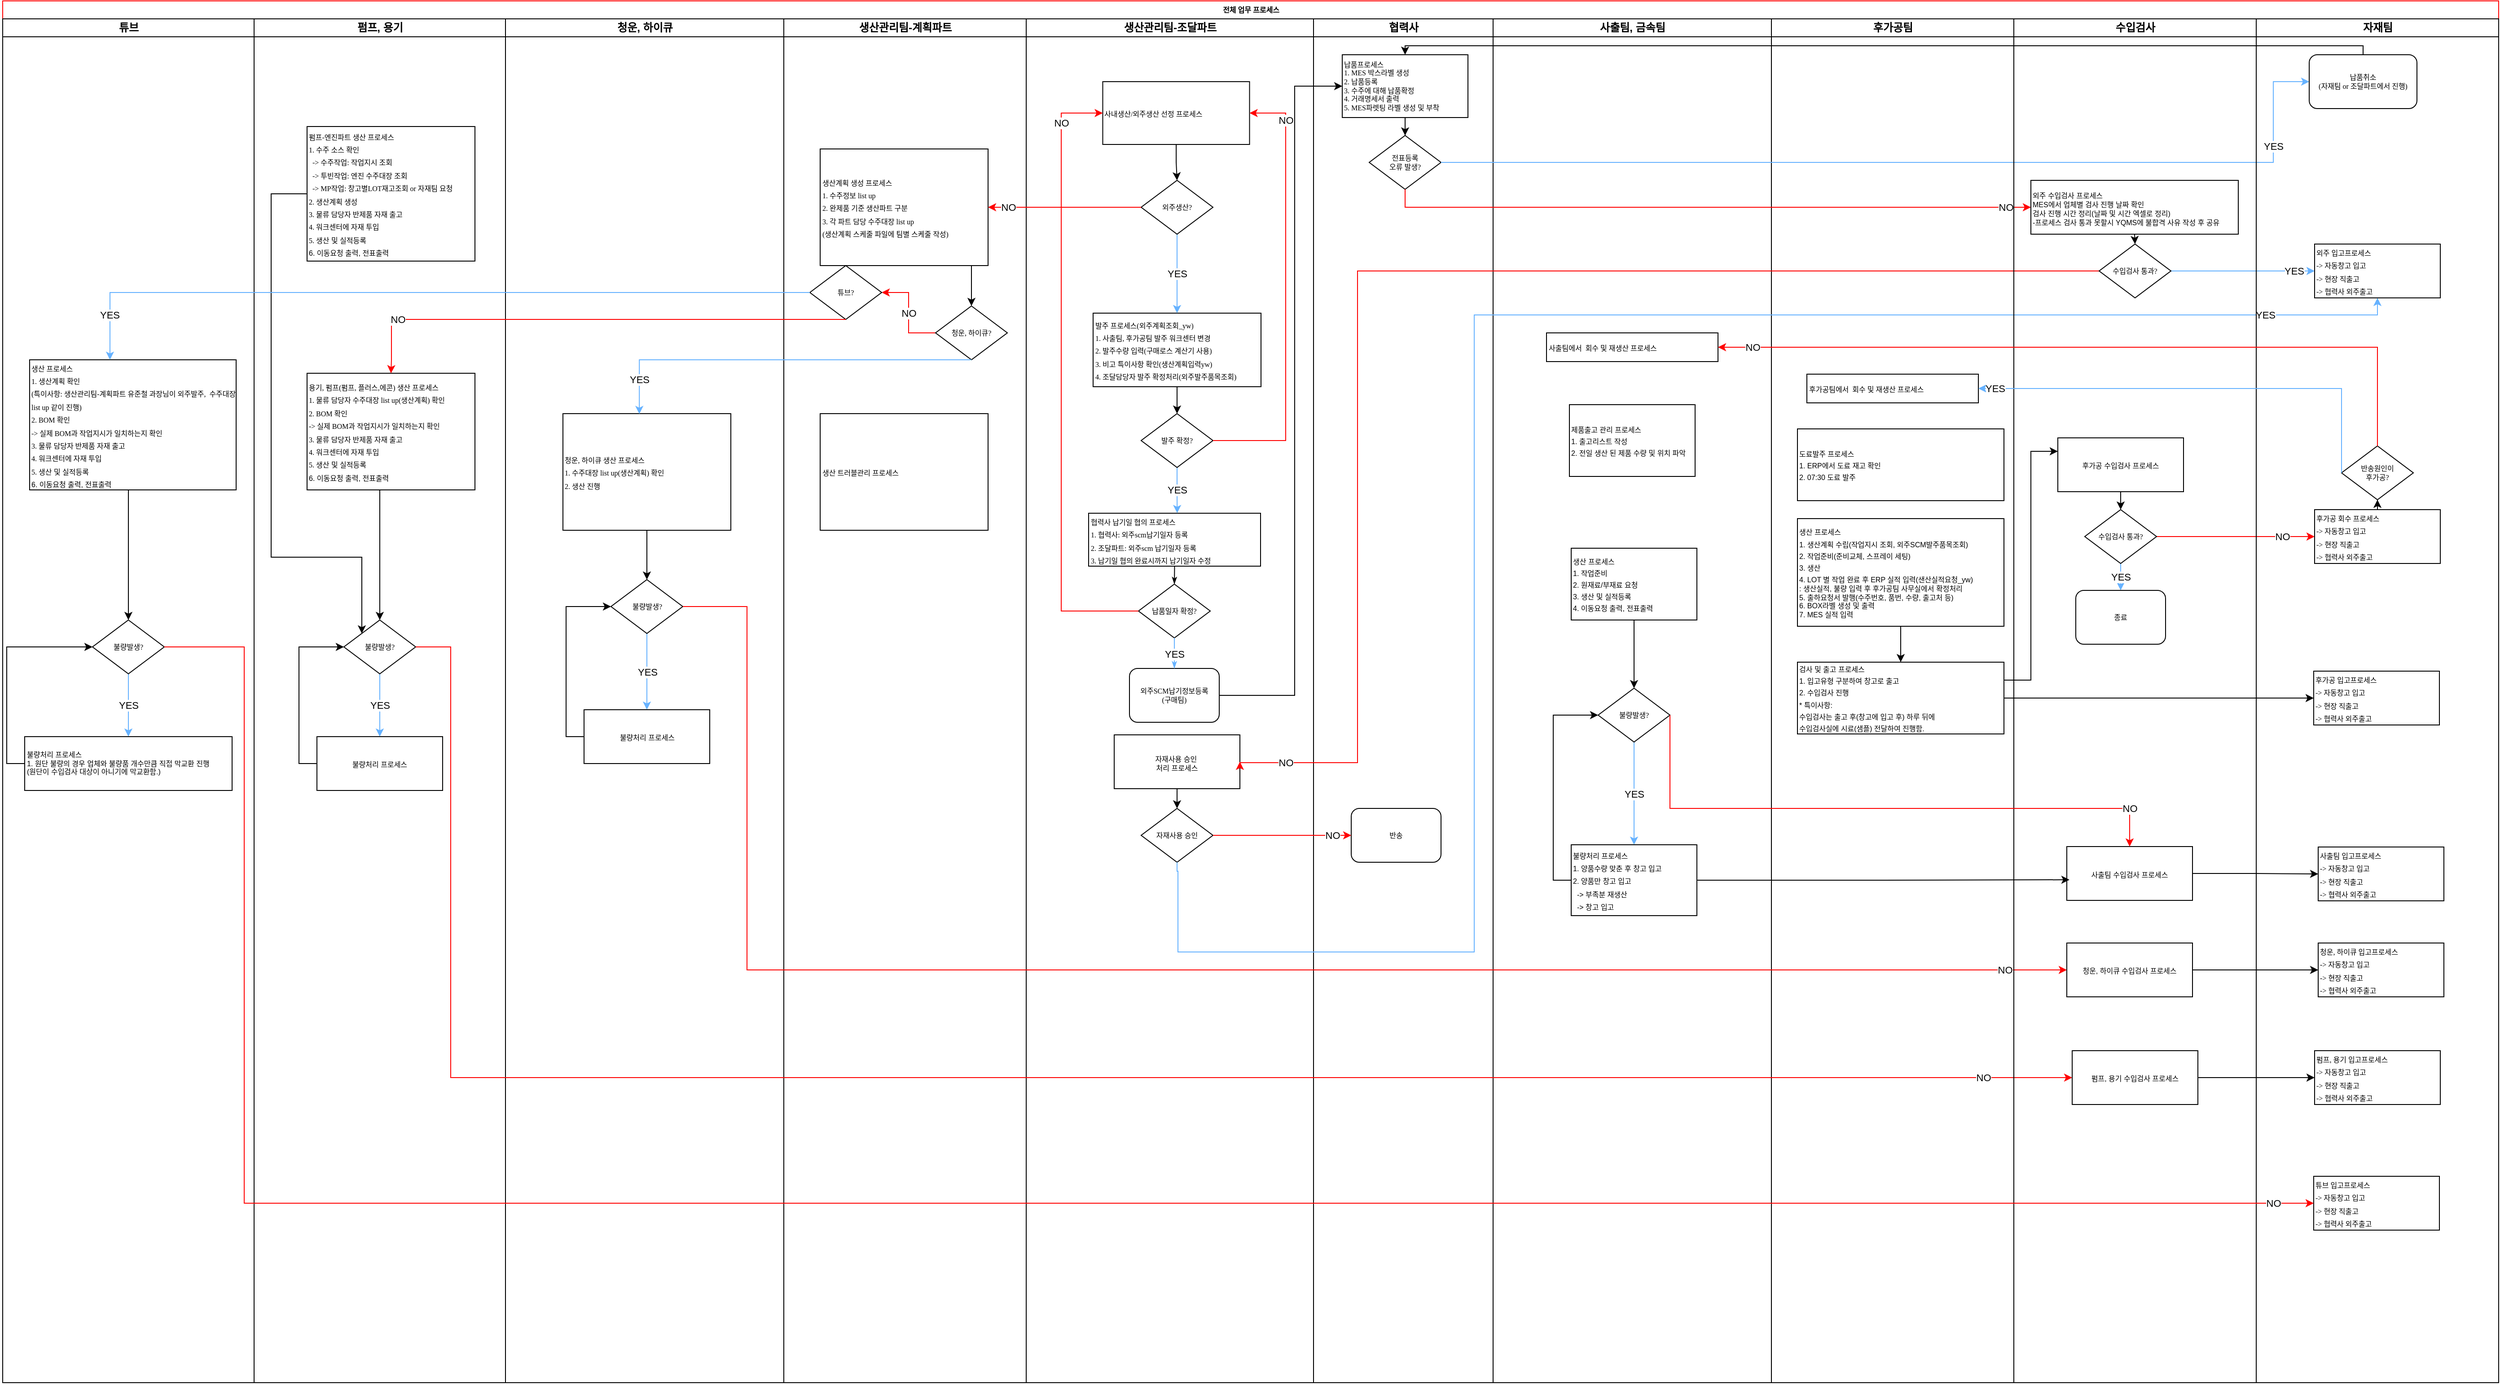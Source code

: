 <mxfile version="24.3.1" type="github">
  <diagram name="전제 업무흐름도" id="74e2e168-ea6b-b213-b513-2b3c1d86103e">
    <mxGraphModel dx="2787" dy="1645" grid="1" gridSize="10" guides="1" tooltips="1" connect="1" arrows="1" fold="1" page="1" pageScale="1" pageWidth="1100" pageHeight="850" background="none" math="0" shadow="0">
      <root>
        <mxCell id="0" />
        <mxCell id="1" parent="0" />
        <mxCell id="lvfCB4eY2tcOJgBGcnWr-17" value="전체 업무 프로세스" style="swimlane;html=1;childLayout=stackLayout;startSize=20;rounded=0;shadow=0;labelBackgroundColor=none;strokeWidth=1;fontFamily=Verdana;fontSize=8;align=center;strokeColor=#FF0000;" parent="1" vertex="1">
          <mxGeometry x="-139" y="-220" width="2780" height="1540" as="geometry" />
        </mxCell>
        <mxCell id="uqOfZayD8FsMnY-ltgmB-1" value="튜브" style="swimlane;html=1;startSize=20;" vertex="1" parent="lvfCB4eY2tcOJgBGcnWr-17">
          <mxGeometry y="20" width="280" height="1520" as="geometry" />
        </mxCell>
        <mxCell id="uqOfZayD8FsMnY-ltgmB-2" value="&lt;span style=&quot;font-family: Verdana; font-size: 8px;&quot;&gt;생산 프로세스&lt;/span&gt;&lt;div&gt;&lt;span style=&quot;font-family: Verdana; font-size: 8px;&quot;&gt;1. 생산계획 확인&amp;nbsp;&lt;/span&gt;&lt;/div&gt;&lt;div&gt;&lt;span style=&quot;font-family: Verdana; font-size: 8px;&quot;&gt;(특이사항: 생산관리팀-계획파트 유준철 과장님이 외주발주,&amp;nbsp; 수주대장 list up 같이 진행)&lt;/span&gt;&lt;/div&gt;&lt;div&gt;&lt;div&gt;&lt;span style=&quot;font-family: Verdana; font-size: 8px; background-color: initial;&quot;&gt;2. BOM 확인&lt;/span&gt;&lt;br&gt;&lt;/div&gt;&lt;div&gt;&lt;span style=&quot;font-family: Verdana; font-size: 8px;&quot;&gt;-&amp;gt; 실제 BOM과 작업지시가 일치하는지 확인&lt;/span&gt;&lt;/div&gt;&lt;div&gt;&lt;span style=&quot;font-family: Verdana; font-size: 8px; background-color: initial;&quot;&gt;3. 물류 담당자 반제품 자재 출고&lt;/span&gt;&lt;/div&gt;&lt;div&gt;&lt;span style=&quot;font-family: Verdana; font-size: 8px; background-color: initial;&quot;&gt;4. 워크센터에 자재 투입&lt;/span&gt;&lt;/div&gt;&lt;div&gt;&lt;div&gt;&lt;span style=&quot;font-family: Verdana; font-size: 8px;&quot;&gt;5.&amp;nbsp;&lt;/span&gt;&lt;span style=&quot;font-size: 8px; background-color: initial;&quot;&gt;생산 및 실적등록&lt;/span&gt;&lt;/div&gt;&lt;span style=&quot;font-size: 8px;&quot;&gt;6. 이동요청 출력, 전표출력&lt;/span&gt;&lt;/div&gt;&lt;/div&gt;" style="rounded=0;whiteSpace=wrap;html=1;align=left;" vertex="1" parent="uqOfZayD8FsMnY-ltgmB-1">
          <mxGeometry x="30" y="380" width="230" height="145" as="geometry" />
        </mxCell>
        <mxCell id="uqOfZayD8FsMnY-ltgmB-5" value="YES" style="edgeStyle=orthogonalEdgeStyle;rounded=0;orthogonalLoop=1;jettySize=auto;html=1;strokeColor=#66B2FF;" edge="1" parent="uqOfZayD8FsMnY-ltgmB-1" source="uqOfZayD8FsMnY-ltgmB-6" target="uqOfZayD8FsMnY-ltgmB-9">
          <mxGeometry relative="1" as="geometry" />
        </mxCell>
        <mxCell id="uqOfZayD8FsMnY-ltgmB-6" value="불량발생?" style="rhombus;whiteSpace=wrap;html=1;rounded=0;shadow=0;labelBackgroundColor=none;strokeWidth=1;fontFamily=Verdana;fontSize=8;align=center;" vertex="1" parent="uqOfZayD8FsMnY-ltgmB-1">
          <mxGeometry x="100" y="670" width="80" height="60" as="geometry" />
        </mxCell>
        <mxCell id="uqOfZayD8FsMnY-ltgmB-7" style="edgeStyle=orthogonalEdgeStyle;rounded=0;orthogonalLoop=1;jettySize=auto;html=1;" edge="1" parent="uqOfZayD8FsMnY-ltgmB-1">
          <mxGeometry relative="1" as="geometry">
            <mxPoint x="140" y="525" as="sourcePoint" />
            <mxPoint x="140" y="670" as="targetPoint" />
          </mxGeometry>
        </mxCell>
        <mxCell id="uqOfZayD8FsMnY-ltgmB-8" style="edgeStyle=orthogonalEdgeStyle;rounded=0;orthogonalLoop=1;jettySize=auto;html=1;exitX=0;exitY=0.5;exitDx=0;exitDy=0;entryX=0;entryY=0.5;entryDx=0;entryDy=0;" edge="1" parent="uqOfZayD8FsMnY-ltgmB-1" source="uqOfZayD8FsMnY-ltgmB-9" target="uqOfZayD8FsMnY-ltgmB-6">
          <mxGeometry relative="1" as="geometry" />
        </mxCell>
        <mxCell id="uqOfZayD8FsMnY-ltgmB-9" value="&lt;div style=&quot;font-size: 8px;&quot;&gt;&lt;span style=&quot;font-size: 8px; background-color: initial;&quot;&gt;불량처리 프로세스&lt;/span&gt;&lt;/div&gt;&lt;div style=&quot;font-size: 8px;&quot;&gt;&lt;font style=&quot;font-size: 8px;&quot;&gt;1. 원단 불량의 경우 업체와 불량품 개수만큼 직접 막교환 진행&lt;/font&gt;&lt;/div&gt;&lt;div style=&quot;font-size: 8px;&quot;&gt;&lt;font style=&quot;font-size: 8px;&quot;&gt;(원단이 수입검사 대상이 아니기에 막교환함.)&lt;/font&gt;&lt;/div&gt;" style="rounded=0;whiteSpace=wrap;html=1;align=left;fontSize=8;" vertex="1" parent="uqOfZayD8FsMnY-ltgmB-1">
          <mxGeometry x="24.5" y="800" width="231" height="60" as="geometry" />
        </mxCell>
        <mxCell id="lvfCB4eY2tcOJgBGcnWr-20" value="펌프, 용기" style="swimlane;html=1;startSize=20;" parent="lvfCB4eY2tcOJgBGcnWr-17" vertex="1">
          <mxGeometry x="280" y="20" width="280" height="1520" as="geometry" />
        </mxCell>
        <mxCell id="lvfCB4eY2tcOJgBGcnWr-21" value="&lt;span style=&quot;font-family: Verdana; font-size: 8px;&quot;&gt;용기,&amp;nbsp;&lt;/span&gt;&lt;span style=&quot;font-family: Verdana; font-size: 8px;&quot;&gt;펌프(펌프, 플러스,에콘)&lt;/span&gt;&lt;span style=&quot;font-family: Verdana; font-size: 8px;&quot;&gt;&amp;nbsp;생산 프로세스&lt;/span&gt;&lt;div&gt;&lt;span style=&quot;font-family: Verdana; font-size: 8px;&quot;&gt;1. 물류 담당자 수주대장 list up(생산계획) 확인&lt;/span&gt;&lt;/div&gt;&lt;div&gt;&lt;span style=&quot;font-family: Verdana; font-size: 8px;&quot;&gt;2. BOM 확인&lt;/span&gt;&lt;/div&gt;&lt;div&gt;&lt;span style=&quot;font-family: Verdana; font-size: 8px;&quot;&gt;-&amp;gt; 실제 BOM과 작업지시가 일치하는지 확인&lt;/span&gt;&lt;/div&gt;&lt;div&gt;&lt;span style=&quot;font-family: Verdana; font-size: 8px; background-color: initial;&quot;&gt;3. 물류 담당자 반제품 자재 출고&lt;/span&gt;&lt;/div&gt;&lt;div&gt;&lt;span style=&quot;font-family: Verdana; font-size: 8px; background-color: initial;&quot;&gt;4. 워크센터에 자재 투입&lt;/span&gt;&lt;/div&gt;&lt;div&gt;&lt;div&gt;&lt;span style=&quot;font-family: Verdana; font-size: 8px;&quot;&gt;5.&amp;nbsp;&lt;/span&gt;&lt;span style=&quot;font-size: 8px; background-color: initial;&quot;&gt;생산 및 실적등록&lt;/span&gt;&lt;/div&gt;&lt;span style=&quot;font-size: 8px;&quot;&gt;6. 이동요청 출력, 전표출력&lt;/span&gt;&lt;/div&gt;" style="rounded=0;whiteSpace=wrap;html=1;align=left;" parent="lvfCB4eY2tcOJgBGcnWr-20" vertex="1">
          <mxGeometry x="59" y="395" width="187" height="130" as="geometry" />
        </mxCell>
        <mxCell id="p5eEpcaX0zVZrQScbjed-17" style="edgeStyle=orthogonalEdgeStyle;rounded=0;orthogonalLoop=1;jettySize=auto;html=1;exitX=0;exitY=0.5;exitDx=0;exitDy=0;entryX=0;entryY=0;entryDx=0;entryDy=0;" parent="lvfCB4eY2tcOJgBGcnWr-20" source="p5eEpcaX0zVZrQScbjed-9" target="p5eEpcaX0zVZrQScbjed-16" edge="1">
          <mxGeometry relative="1" as="geometry">
            <Array as="points">
              <mxPoint x="19" y="195" />
              <mxPoint x="19" y="600" />
              <mxPoint x="120" y="600" />
            </Array>
          </mxGeometry>
        </mxCell>
        <mxCell id="p5eEpcaX0zVZrQScbjed-9" value="&lt;span style=&quot;font-family: Verdana; font-size: 8px;&quot;&gt;펌프-엔진파트 생산 프로세스&lt;/span&gt;&lt;div&gt;&lt;span style=&quot;font-family: Verdana; font-size: 8px;&quot;&gt;1. 수주 소스 확인&lt;/span&gt;&lt;/div&gt;&lt;div&gt;&lt;span style=&quot;font-family: Verdana; font-size: 8px;&quot;&gt;&amp;nbsp; -&amp;gt; 수주작업: 작업지시 조회&lt;/span&gt;&lt;/div&gt;&lt;div&gt;&lt;span style=&quot;font-family: Verdana; font-size: 8px;&quot;&gt;&amp;nbsp; -&amp;gt; 투빈작업: 엔진 수주대장 조회&lt;/span&gt;&lt;/div&gt;&lt;div&gt;&lt;span style=&quot;font-family: Verdana; font-size: 8px;&quot;&gt;&amp;nbsp; -&amp;gt; MP작업: 창고별LOT재고조회 or 자재팀 요청&lt;/span&gt;&lt;/div&gt;&lt;div&gt;&lt;span style=&quot;font-family: Verdana; font-size: 8px;&quot;&gt;2. 생산계획 생성&lt;/span&gt;&lt;/div&gt;&lt;div&gt;&lt;span style=&quot;font-family: Verdana; font-size: 8px;&quot;&gt;3. 물류 담당자 반제품 자재 출고&lt;/span&gt;&lt;/div&gt;&lt;div&gt;&lt;span style=&quot;font-family: Verdana; font-size: 8px;&quot;&gt;4. 워크센터에 자재 투입&lt;/span&gt;&lt;/div&gt;&lt;div&gt;&lt;span style=&quot;font-family: Verdana; font-size: 8px;&quot;&gt;5.&amp;nbsp;&lt;/span&gt;&lt;span style=&quot;font-size: 8px; background-color: initial;&quot;&gt;생산 및 실적등록&lt;/span&gt;&lt;/div&gt;&lt;span style=&quot;font-size: 8px;&quot;&gt;6. 이동요청 출력, 전표출력&lt;/span&gt;" style="rounded=0;whiteSpace=wrap;html=1;align=left;" parent="lvfCB4eY2tcOJgBGcnWr-20" vertex="1">
          <mxGeometry x="59" y="120" width="187" height="150" as="geometry" />
        </mxCell>
        <mxCell id="p5eEpcaX0zVZrQScbjed-23" value="YES" style="edgeStyle=orthogonalEdgeStyle;rounded=0;orthogonalLoop=1;jettySize=auto;html=1;strokeColor=#66B2FF;" parent="lvfCB4eY2tcOJgBGcnWr-20" source="p5eEpcaX0zVZrQScbjed-16" target="p5eEpcaX0zVZrQScbjed-20" edge="1">
          <mxGeometry relative="1" as="geometry" />
        </mxCell>
        <mxCell id="p5eEpcaX0zVZrQScbjed-16" value="불량발생?" style="rhombus;whiteSpace=wrap;html=1;rounded=0;shadow=0;labelBackgroundColor=none;strokeWidth=1;fontFamily=Verdana;fontSize=8;align=center;" parent="lvfCB4eY2tcOJgBGcnWr-20" vertex="1">
          <mxGeometry x="100" y="670" width="80" height="60" as="geometry" />
        </mxCell>
        <mxCell id="p5eEpcaX0zVZrQScbjed-18" style="edgeStyle=orthogonalEdgeStyle;rounded=0;orthogonalLoop=1;jettySize=auto;html=1;" parent="lvfCB4eY2tcOJgBGcnWr-20" edge="1">
          <mxGeometry relative="1" as="geometry">
            <mxPoint x="140" y="525" as="sourcePoint" />
            <mxPoint x="140" y="670" as="targetPoint" />
          </mxGeometry>
        </mxCell>
        <mxCell id="p5eEpcaX0zVZrQScbjed-29" style="edgeStyle=orthogonalEdgeStyle;rounded=0;orthogonalLoop=1;jettySize=auto;html=1;exitX=0;exitY=0.5;exitDx=0;exitDy=0;entryX=0;entryY=0.5;entryDx=0;entryDy=0;" parent="lvfCB4eY2tcOJgBGcnWr-20" source="p5eEpcaX0zVZrQScbjed-20" target="p5eEpcaX0zVZrQScbjed-16" edge="1">
          <mxGeometry relative="1" as="geometry" />
        </mxCell>
        <mxCell id="p5eEpcaX0zVZrQScbjed-20" value="&lt;font style=&quot;font-size: 8px;&quot;&gt;불량처리 프로세스&lt;/font&gt;" style="rounded=0;whiteSpace=wrap;html=1;" parent="lvfCB4eY2tcOJgBGcnWr-20" vertex="1">
          <mxGeometry x="70" y="800" width="140" height="60" as="geometry" />
        </mxCell>
        <mxCell id="lvfCB4eY2tcOJgBGcnWr-22" value="청운, 하이큐" style="swimlane;html=1;startSize=20;" parent="lvfCB4eY2tcOJgBGcnWr-17" vertex="1">
          <mxGeometry x="560" y="20" width="310" height="1520" as="geometry" />
        </mxCell>
        <mxCell id="p5eEpcaX0zVZrQScbjed-19" value="" style="edgeStyle=orthogonalEdgeStyle;rounded=0;orthogonalLoop=1;jettySize=auto;html=1;" parent="lvfCB4eY2tcOJgBGcnWr-22" source="lvfCB4eY2tcOJgBGcnWr-23" target="p5eEpcaX0zVZrQScbjed-15" edge="1">
          <mxGeometry relative="1" as="geometry" />
        </mxCell>
        <mxCell id="lvfCB4eY2tcOJgBGcnWr-23" value="&lt;div&gt;&lt;font face=&quot;Verdana&quot;&gt;&lt;span style=&quot;font-size: 8px;&quot;&gt;청운, 하이큐 생산 프로세스&lt;/span&gt;&lt;/font&gt;&lt;/div&gt;&lt;div&gt;&lt;font face=&quot;Verdana&quot;&gt;&lt;span style=&quot;font-size: 8px;&quot;&gt;1.&amp;nbsp;&lt;/span&gt;&lt;/font&gt;&lt;span style=&quot;font-family: Verdana; font-size: 8px; background-color: initial;&quot;&gt;수주대장 list up(생산계획) 확인&lt;/span&gt;&lt;/div&gt;&lt;div&gt;&lt;span style=&quot;font-family: Verdana; font-size: 8px; background-color: initial;&quot;&gt;2. 생산 진행&lt;/span&gt;&lt;/div&gt;" style="rounded=0;whiteSpace=wrap;html=1;align=left;" parent="lvfCB4eY2tcOJgBGcnWr-22" vertex="1">
          <mxGeometry x="64" y="440" width="187" height="130" as="geometry" />
        </mxCell>
        <mxCell id="p5eEpcaX0zVZrQScbjed-24" value="YES" style="edgeStyle=orthogonalEdgeStyle;rounded=0;orthogonalLoop=1;jettySize=auto;html=1;strokeColor=#66B2FF;" parent="lvfCB4eY2tcOJgBGcnWr-22" source="p5eEpcaX0zVZrQScbjed-15" target="p5eEpcaX0zVZrQScbjed-21" edge="1">
          <mxGeometry relative="1" as="geometry" />
        </mxCell>
        <mxCell id="p5eEpcaX0zVZrQScbjed-15" value="불량발생?" style="rhombus;whiteSpace=wrap;html=1;rounded=0;shadow=0;labelBackgroundColor=none;strokeWidth=1;fontFamily=Verdana;fontSize=8;align=center;" parent="lvfCB4eY2tcOJgBGcnWr-22" vertex="1">
          <mxGeometry x="117.5" y="625" width="80" height="60" as="geometry" />
        </mxCell>
        <mxCell id="p5eEpcaX0zVZrQScbjed-28" style="edgeStyle=orthogonalEdgeStyle;rounded=0;orthogonalLoop=1;jettySize=auto;html=1;exitX=0;exitY=0.5;exitDx=0;exitDy=0;entryX=0;entryY=0.5;entryDx=0;entryDy=0;" parent="lvfCB4eY2tcOJgBGcnWr-22" source="p5eEpcaX0zVZrQScbjed-21" target="p5eEpcaX0zVZrQScbjed-15" edge="1">
          <mxGeometry relative="1" as="geometry" />
        </mxCell>
        <mxCell id="p5eEpcaX0zVZrQScbjed-21" value="&lt;font style=&quot;font-size: 8px;&quot;&gt;불량처리 프로세스&lt;/font&gt;" style="rounded=0;whiteSpace=wrap;html=1;" parent="lvfCB4eY2tcOJgBGcnWr-22" vertex="1">
          <mxGeometry x="87.5" y="770" width="140" height="60" as="geometry" />
        </mxCell>
        <mxCell id="lvfCB4eY2tcOJgBGcnWr-24" value="생산관리팀-계획파트" style="swimlane;html=1;startSize=20;" parent="lvfCB4eY2tcOJgBGcnWr-17" vertex="1">
          <mxGeometry x="870" y="20" width="270" height="1520" as="geometry" />
        </mxCell>
        <mxCell id="lvfCB4eY2tcOJgBGcnWr-25" value="" style="edgeStyle=orthogonalEdgeStyle;rounded=0;orthogonalLoop=1;jettySize=auto;html=1;" parent="lvfCB4eY2tcOJgBGcnWr-24" source="lvfCB4eY2tcOJgBGcnWr-26" target="lvfCB4eY2tcOJgBGcnWr-27" edge="1">
          <mxGeometry relative="1" as="geometry">
            <Array as="points">
              <mxPoint x="209" y="290" />
              <mxPoint x="209" y="290" />
            </Array>
          </mxGeometry>
        </mxCell>
        <mxCell id="lvfCB4eY2tcOJgBGcnWr-26" value="&lt;div&gt;&lt;font face=&quot;Verdana&quot;&gt;&lt;span style=&quot;font-size: 8px;&quot;&gt;생산계획 생성 프로세스&lt;/span&gt;&lt;/font&gt;&lt;/div&gt;&lt;div&gt;&lt;font face=&quot;Verdana&quot;&gt;&lt;span style=&quot;font-size: 8px;&quot;&gt;1. 수주정보 list up&lt;/span&gt;&lt;/font&gt;&lt;/div&gt;&lt;div&gt;&lt;font face=&quot;Verdana&quot;&gt;&lt;span style=&quot;font-size: 8px;&quot;&gt;2. 완제품 기준 생산파트 구분&lt;/span&gt;&lt;/font&gt;&lt;/div&gt;&lt;div&gt;&lt;font face=&quot;Verdana&quot;&gt;&lt;span style=&quot;font-size: 8px;&quot;&gt;3. 각 파트 담당 수주대장 list up&lt;/span&gt;&lt;/font&gt;&lt;/div&gt;&lt;div&gt;&lt;font face=&quot;Verdana&quot;&gt;&lt;span style=&quot;font-size: 8px;&quot;&gt;(&lt;/span&gt;&lt;/font&gt;&lt;span style=&quot;font-size: 8px; font-family: Verdana; background-color: initial;&quot;&gt;생산계획 스케줄 파일에 팀별 스케줄 작성)&lt;/span&gt;&lt;/div&gt;" style="rounded=0;whiteSpace=wrap;html=1;align=left;" parent="lvfCB4eY2tcOJgBGcnWr-24" vertex="1">
          <mxGeometry x="40.5" y="145" width="187" height="130" as="geometry" />
        </mxCell>
        <mxCell id="uqOfZayD8FsMnY-ltgmB-38" value="NO" style="edgeStyle=orthogonalEdgeStyle;rounded=0;orthogonalLoop=1;jettySize=auto;html=1;exitX=0;exitY=0.5;exitDx=0;exitDy=0;entryX=1;entryY=0.5;entryDx=0;entryDy=0;strokeColor=#FF0000;" edge="1" parent="lvfCB4eY2tcOJgBGcnWr-24" source="lvfCB4eY2tcOJgBGcnWr-27" target="uqOfZayD8FsMnY-ltgmB-37">
          <mxGeometry relative="1" as="geometry" />
        </mxCell>
        <mxCell id="lvfCB4eY2tcOJgBGcnWr-27" value="청운, 하이큐?" style="rhombus;whiteSpace=wrap;html=1;rounded=0;shadow=0;labelBackgroundColor=none;strokeWidth=1;fontFamily=Verdana;fontSize=8;align=center;" parent="lvfCB4eY2tcOJgBGcnWr-24" vertex="1">
          <mxGeometry x="169" y="320" width="80" height="60" as="geometry" />
        </mxCell>
        <mxCell id="p5eEpcaX0zVZrQScbjed-31" value="&lt;font face=&quot;Verdana&quot;&gt;&lt;span style=&quot;font-size: 8px;&quot;&gt;생산 트러블관리 프로세스&lt;/span&gt;&lt;/font&gt;" style="rounded=0;whiteSpace=wrap;html=1;align=left;" parent="lvfCB4eY2tcOJgBGcnWr-24" vertex="1">
          <mxGeometry x="40.5" y="440" width="187" height="130" as="geometry" />
        </mxCell>
        <mxCell id="uqOfZayD8FsMnY-ltgmB-37" value="튜브?" style="rhombus;whiteSpace=wrap;html=1;rounded=0;shadow=0;labelBackgroundColor=none;strokeWidth=1;fontFamily=Verdana;fontSize=8;align=center;" vertex="1" parent="lvfCB4eY2tcOJgBGcnWr-24">
          <mxGeometry x="29" y="275" width="80" height="60" as="geometry" />
        </mxCell>
        <mxCell id="lvfCB4eY2tcOJgBGcnWr-28" value="생산관리팀-조달파트" style="swimlane;html=1;startSize=20;" parent="lvfCB4eY2tcOJgBGcnWr-17" vertex="1">
          <mxGeometry x="1140" y="20" width="320" height="1520" as="geometry" />
        </mxCell>
        <mxCell id="lvfCB4eY2tcOJgBGcnWr-29" value="&lt;span style=&quot;font-family: Verdana; font-size: 8px;&quot;&gt;협력사 납기일 협의 프로세스&lt;br&gt;&lt;/span&gt;&lt;div&gt;&lt;span style=&quot;font-family: Verdana; font-size: 8px;&quot;&gt;1.&amp;nbsp;&lt;/span&gt;&lt;span style=&quot;font-family: Verdana; font-size: 8px; background-color: initial;&quot;&gt;협력사: 외주scm납기일자 등록&lt;/span&gt;&lt;/div&gt;&lt;div&gt;&lt;span style=&quot;font-family: Verdana; font-size: 8px;&quot;&gt;2.&amp;nbsp;&lt;/span&gt;&lt;span style=&quot;font-family: Verdana; font-size: 8px; background-color: initial;&quot;&gt;조달파트: 외주scm 납기일자 등록&lt;/span&gt;&lt;/div&gt;&lt;div&gt;&lt;span style=&quot;font-family: Verdana; font-size: 8px; background-color: initial;&quot;&gt;3. 납기일 협의 완료시까지 납기일자 수정&lt;/span&gt;&lt;/div&gt;" style="rounded=0;whiteSpace=wrap;html=1;align=left;" parent="lvfCB4eY2tcOJgBGcnWr-28" vertex="1">
          <mxGeometry x="69.5" y="551" width="191.5" height="59" as="geometry" />
        </mxCell>
        <mxCell id="lvfCB4eY2tcOJgBGcnWr-30" value="&lt;span style=&quot;color: rgb(0, 0, 0); font-family: Verdana; font-size: 8px; font-style: normal; font-variant-ligatures: normal; font-variant-caps: normal; font-weight: 400; letter-spacing: normal; orphans: 2; text-align: center; text-indent: 0px; text-transform: none; widows: 2; word-spacing: 0px; -webkit-text-stroke-width: 0px; white-space: normal; background-color: rgb(251, 251, 251); text-decoration-thickness: initial; text-decoration-style: initial; text-decoration-color: initial; display: inline !important; float: none;&quot;&gt;납품일자 확정?&lt;/span&gt;" style="rhombus;whiteSpace=wrap;html=1;rounded=0;shadow=0;labelBackgroundColor=none;strokeWidth=1;fontFamily=Verdana;fontSize=8;align=center;" parent="lvfCB4eY2tcOJgBGcnWr-28" vertex="1">
          <mxGeometry x="125" y="630" width="80" height="60" as="geometry" />
        </mxCell>
        <mxCell id="lvfCB4eY2tcOJgBGcnWr-31" style="edgeStyle=orthogonalEdgeStyle;rounded=1;html=1;labelBackgroundColor=none;startArrow=none;startFill=0;startSize=5;endArrow=classicThin;endFill=1;endSize=5;jettySize=auto;orthogonalLoop=1;strokeWidth=1;fontFamily=Verdana;fontSize=8;exitX=0.5;exitY=1;exitDx=0;exitDy=0;entryX=0.5;entryY=0;entryDx=0;entryDy=0;" parent="lvfCB4eY2tcOJgBGcnWr-28" source="lvfCB4eY2tcOJgBGcnWr-29" target="lvfCB4eY2tcOJgBGcnWr-30" edge="1">
          <mxGeometry relative="1" as="geometry">
            <mxPoint x="120" y="493" as="sourcePoint" />
            <mxPoint x="190" y="498" as="targetPoint" />
          </mxGeometry>
        </mxCell>
        <mxCell id="lvfCB4eY2tcOJgBGcnWr-35" style="edgeStyle=orthogonalEdgeStyle;rounded=0;orthogonalLoop=1;jettySize=auto;html=1;entryX=0.5;entryY=0;entryDx=0;entryDy=0;" parent="lvfCB4eY2tcOJgBGcnWr-28" source="lvfCB4eY2tcOJgBGcnWr-36" target="lvfCB4eY2tcOJgBGcnWr-37" edge="1">
          <mxGeometry relative="1" as="geometry" />
        </mxCell>
        <mxCell id="lvfCB4eY2tcOJgBGcnWr-36" value="&lt;font style=&quot;font-size: 8px;&quot;&gt;자재사용 승인&amp;nbsp;&lt;/font&gt;&lt;div style=&quot;font-size: 8px;&quot;&gt;&lt;font style=&quot;font-size: 8px;&quot;&gt;처리&amp;nbsp;&lt;span style=&quot;background-color: initial;&quot;&gt;프로세스&lt;/span&gt;&lt;/font&gt;&lt;/div&gt;" style="rounded=0;whiteSpace=wrap;html=1;" parent="lvfCB4eY2tcOJgBGcnWr-28" vertex="1">
          <mxGeometry x="98" y="798" width="140" height="60" as="geometry" />
        </mxCell>
        <mxCell id="lvfCB4eY2tcOJgBGcnWr-37" value="자재사용 승인" style="rhombus;whiteSpace=wrap;html=1;rounded=0;shadow=0;labelBackgroundColor=none;strokeWidth=1;fontFamily=Verdana;fontSize=8;align=center;" parent="lvfCB4eY2tcOJgBGcnWr-28" vertex="1">
          <mxGeometry x="128" y="880" width="80" height="60" as="geometry" />
        </mxCell>
        <mxCell id="lvfCB4eY2tcOJgBGcnWr-38" value="YES" style="edgeStyle=orthogonalEdgeStyle;rounded=0;orthogonalLoop=1;jettySize=auto;html=1;strokeColor=#66B2FF;entryX=0.515;entryY=-0.003;entryDx=0;entryDy=0;entryPerimeter=0;" parent="lvfCB4eY2tcOJgBGcnWr-28" source="lvfCB4eY2tcOJgBGcnWr-39" target="lvfCB4eY2tcOJgBGcnWr-29" edge="1">
          <mxGeometry relative="1" as="geometry" />
        </mxCell>
        <mxCell id="lvfCB4eY2tcOJgBGcnWr-39" value="발주 확정?" style="rhombus;whiteSpace=wrap;html=1;rounded=0;shadow=0;labelBackgroundColor=none;strokeWidth=1;fontFamily=Verdana;fontSize=8;align=center;" parent="lvfCB4eY2tcOJgBGcnWr-28" vertex="1">
          <mxGeometry x="128" y="440" width="80" height="60" as="geometry" />
        </mxCell>
        <mxCell id="lvfCB4eY2tcOJgBGcnWr-40" value="" style="edgeStyle=orthogonalEdgeStyle;rounded=0;orthogonalLoop=1;jettySize=auto;html=1;" parent="lvfCB4eY2tcOJgBGcnWr-28" source="lvfCB4eY2tcOJgBGcnWr-41" target="lvfCB4eY2tcOJgBGcnWr-39" edge="1">
          <mxGeometry relative="1" as="geometry" />
        </mxCell>
        <mxCell id="lvfCB4eY2tcOJgBGcnWr-41" value="&lt;div&gt;&lt;font face=&quot;Verdana&quot;&gt;&lt;span style=&quot;font-size: 8px;&quot;&gt;발주 프로세스&lt;/span&gt;&lt;/font&gt;&lt;span style=&quot;font-size: 8px; font-family: Verdana; background-color: initial;&quot;&gt;(외주계획조회_yw)&lt;br&gt;1. 사출팀, 후가공팀 발주 워크센터 변경&lt;/span&gt;&lt;/div&gt;&lt;div&gt;&lt;span style=&quot;font-size: 8px; font-family: Verdana; background-color: initial;&quot;&gt;2. 발주수량 입력(구매로스 계산기 사용)&lt;/span&gt;&lt;/div&gt;&lt;div&gt;&lt;span style=&quot;font-size: 8px; font-family: Verdana; background-color: initial;&quot;&gt;3. 비고 특이사항 확인(생산계획입력yw)&lt;/span&gt;&lt;/div&gt;&lt;div&gt;&lt;span style=&quot;font-size: 8px; font-family: Verdana; background-color: initial;&quot;&gt;4. 조달담당자 발주 확정처리(외주발주품목조회)&lt;/span&gt;&lt;/div&gt;" style="rounded=0;whiteSpace=wrap;html=1;align=left;" parent="lvfCB4eY2tcOJgBGcnWr-28" vertex="1">
          <mxGeometry x="74.5" y="328" width="187" height="82" as="geometry" />
        </mxCell>
        <mxCell id="lvfCB4eY2tcOJgBGcnWr-42" style="edgeStyle=orthogonalEdgeStyle;rounded=0;orthogonalLoop=1;jettySize=auto;html=1;entryX=0.5;entryY=0;entryDx=0;entryDy=0;" parent="lvfCB4eY2tcOJgBGcnWr-28" source="lvfCB4eY2tcOJgBGcnWr-43" target="lvfCB4eY2tcOJgBGcnWr-46" edge="1">
          <mxGeometry relative="1" as="geometry" />
        </mxCell>
        <mxCell id="lvfCB4eY2tcOJgBGcnWr-43" value="&lt;font face=&quot;Verdana&quot;&gt;&lt;span style=&quot;font-size: 8px;&quot;&gt;사내생산/외주생산 선정 프로세스&lt;/span&gt;&lt;/font&gt;" style="rounded=0;whiteSpace=wrap;html=1;align=left;" parent="lvfCB4eY2tcOJgBGcnWr-28" vertex="1">
          <mxGeometry x="85.25" y="70" width="163.5" height="70" as="geometry" />
        </mxCell>
        <mxCell id="lvfCB4eY2tcOJgBGcnWr-44" value="NO" style="edgeStyle=orthogonalEdgeStyle;rounded=0;orthogonalLoop=1;jettySize=auto;html=1;exitX=0;exitY=0.5;exitDx=0;exitDy=0;entryX=0;entryY=0.5;entryDx=0;entryDy=0;strokeColor=#FF0000;" parent="lvfCB4eY2tcOJgBGcnWr-28" source="lvfCB4eY2tcOJgBGcnWr-30" target="lvfCB4eY2tcOJgBGcnWr-43" edge="1">
          <mxGeometry x="0.835" relative="1" as="geometry">
            <mxPoint x="18" y="665" as="sourcePoint" />
            <mxPoint x="-27" y="150" as="targetPoint" />
            <Array as="points">
              <mxPoint x="39" y="660" />
              <mxPoint x="39" y="105" />
            </Array>
            <mxPoint as="offset" />
          </mxGeometry>
        </mxCell>
        <mxCell id="lvfCB4eY2tcOJgBGcnWr-45" value="YES" style="edgeStyle=orthogonalEdgeStyle;rounded=0;orthogonalLoop=1;jettySize=auto;html=1;entryX=0.5;entryY=0;entryDx=0;entryDy=0;strokeColor=#66B2FF;" parent="lvfCB4eY2tcOJgBGcnWr-28" source="lvfCB4eY2tcOJgBGcnWr-46" target="lvfCB4eY2tcOJgBGcnWr-41" edge="1">
          <mxGeometry relative="1" as="geometry" />
        </mxCell>
        <mxCell id="lvfCB4eY2tcOJgBGcnWr-46" value="외주생산?" style="rhombus;whiteSpace=wrap;html=1;rounded=0;shadow=0;labelBackgroundColor=none;strokeWidth=1;fontFamily=Verdana;fontSize=8;align=center;" parent="lvfCB4eY2tcOJgBGcnWr-28" vertex="1">
          <mxGeometry x="128" y="180" width="80" height="60" as="geometry" />
        </mxCell>
        <mxCell id="lvfCB4eY2tcOJgBGcnWr-47" value="NO" style="edgeStyle=orthogonalEdgeStyle;rounded=0;orthogonalLoop=1;jettySize=auto;html=1;entryX=1;entryY=0.5;entryDx=0;entryDy=0;strokeColor=#FF0000;exitX=1;exitY=0.5;exitDx=0;exitDy=0;" parent="lvfCB4eY2tcOJgBGcnWr-28" source="lvfCB4eY2tcOJgBGcnWr-39" target="lvfCB4eY2tcOJgBGcnWr-43" edge="1">
          <mxGeometry x="0.804" relative="1" as="geometry">
            <mxPoint x="154" y="470" as="sourcePoint" />
            <mxPoint x="199.75" y="105" as="targetPoint" />
            <Array as="points">
              <mxPoint x="289" y="470" />
              <mxPoint x="289" y="105" />
            </Array>
            <mxPoint as="offset" />
          </mxGeometry>
        </mxCell>
        <mxCell id="lvfCB4eY2tcOJgBGcnWr-48" value="협력사" style="swimlane;html=1;startSize=20;" parent="lvfCB4eY2tcOJgBGcnWr-17" vertex="1">
          <mxGeometry x="1460" y="20" width="200" height="1520" as="geometry" />
        </mxCell>
        <mxCell id="p5eEpcaX0zVZrQScbjed-32" style="edgeStyle=orthogonalEdgeStyle;rounded=0;orthogonalLoop=1;jettySize=auto;html=1;exitX=0.5;exitY=1;exitDx=0;exitDy=0;" parent="lvfCB4eY2tcOJgBGcnWr-48" source="lvfCB4eY2tcOJgBGcnWr-50" target="lvfCB4eY2tcOJgBGcnWr-51" edge="1">
          <mxGeometry relative="1" as="geometry" />
        </mxCell>
        <mxCell id="lvfCB4eY2tcOJgBGcnWr-50" value="&lt;div style=&quot;font-size: 8px;&quot;&gt;&lt;font style=&quot;font-size: 8px;&quot; face=&quot;Verdana&quot;&gt;납품프로세스&lt;/font&gt;&lt;/div&gt;&lt;div style=&quot;font-size: 8px;&quot;&gt;&lt;font style=&quot;font-size: 8px;&quot; face=&quot;Verdana&quot;&gt;1. MES 박스라벨 생성&amp;nbsp;&lt;/font&gt;&lt;/div&gt;&lt;div style=&quot;font-size: 8px;&quot;&gt;&lt;font style=&quot;font-size: 8px;&quot; face=&quot;Verdana&quot;&gt;2. 납품등록&lt;/font&gt;&lt;/div&gt;&lt;div style=&quot;font-size: 8px;&quot;&gt;&lt;font style=&quot;font-size: 8px;&quot; face=&quot;Verdana&quot;&gt;3. 수주에 대해 납품확정&lt;/font&gt;&lt;/div&gt;&lt;div style=&quot;font-size: 8px;&quot;&gt;&lt;font style=&quot;font-size: 8px;&quot; face=&quot;Verdana&quot;&gt;4. 거래명세서 출력&lt;/font&gt;&lt;/div&gt;&lt;div style=&quot;font-size: 8px;&quot;&gt;&lt;font style=&quot;font-size: 8px;&quot; face=&quot;Verdana&quot;&gt;5. MES파렛팅 라벨 생성 및 부착&lt;/font&gt;&lt;/div&gt;" style="rounded=0;whiteSpace=wrap;html=1;align=left;" parent="lvfCB4eY2tcOJgBGcnWr-48" vertex="1">
          <mxGeometry x="32" y="40" width="140" height="70" as="geometry" />
        </mxCell>
        <mxCell id="lvfCB4eY2tcOJgBGcnWr-51" value="전표등록&lt;div&gt;오류 발생?&lt;/div&gt;" style="rhombus;whiteSpace=wrap;html=1;rounded=0;shadow=0;labelBackgroundColor=none;strokeWidth=1;fontFamily=Verdana;fontSize=8;align=center;" parent="lvfCB4eY2tcOJgBGcnWr-48" vertex="1">
          <mxGeometry x="62" y="130" width="80" height="60" as="geometry" />
        </mxCell>
        <mxCell id="lvfCB4eY2tcOJgBGcnWr-52" value="반송" style="rounded=1;whiteSpace=wrap;html=1;shadow=0;labelBackgroundColor=none;strokeWidth=1;fontFamily=Verdana;fontSize=8;align=center;verticalAlign=middle;" parent="lvfCB4eY2tcOJgBGcnWr-48" vertex="1">
          <mxGeometry x="42" y="880" width="100" height="60" as="geometry" />
        </mxCell>
        <mxCell id="lvfCB4eY2tcOJgBGcnWr-53" value="사출팀, 금속팀" style="swimlane;html=1;startSize=20;" parent="lvfCB4eY2tcOJgBGcnWr-17" vertex="1">
          <mxGeometry x="1660" y="20" width="310" height="1520" as="geometry" />
        </mxCell>
        <mxCell id="lvfCB4eY2tcOJgBGcnWr-54" value="" style="edgeStyle=orthogonalEdgeStyle;rounded=0;orthogonalLoop=1;jettySize=auto;html=1;" parent="lvfCB4eY2tcOJgBGcnWr-53" source="lvfCB4eY2tcOJgBGcnWr-55" target="lvfCB4eY2tcOJgBGcnWr-57" edge="1">
          <mxGeometry relative="1" as="geometry" />
        </mxCell>
        <mxCell id="lvfCB4eY2tcOJgBGcnWr-55" value="&lt;font style=&quot;font-size: 8px;&quot;&gt;생산 프로세스&lt;br&gt;1. 작업준비&amp;nbsp;&lt;br&gt;2. 원재료/부재료 요청&lt;br&gt;3. 생산 및 실적등록&lt;br&gt;4. 이동요청 출력, 전표출력&lt;/font&gt;" style="rounded=0;whiteSpace=wrap;html=1;align=left;fontSize=11;fontFamily=Helvetica;" parent="lvfCB4eY2tcOJgBGcnWr-53" vertex="1">
          <mxGeometry x="87" y="590" width="140" height="80" as="geometry" />
        </mxCell>
        <mxCell id="lvfCB4eY2tcOJgBGcnWr-56" value="YES" style="edgeStyle=orthogonalEdgeStyle;rounded=0;orthogonalLoop=1;jettySize=auto;html=1;entryX=0.5;entryY=0;entryDx=0;entryDy=0;strokeColor=#66B2FF;" parent="lvfCB4eY2tcOJgBGcnWr-53" source="lvfCB4eY2tcOJgBGcnWr-57" target="lvfCB4eY2tcOJgBGcnWr-58" edge="1">
          <mxGeometry relative="1" as="geometry" />
        </mxCell>
        <mxCell id="lvfCB4eY2tcOJgBGcnWr-57" value="불량발생?" style="rhombus;whiteSpace=wrap;html=1;rounded=0;shadow=0;labelBackgroundColor=none;strokeWidth=1;fontFamily=Verdana;fontSize=8;align=center;" parent="lvfCB4eY2tcOJgBGcnWr-53" vertex="1">
          <mxGeometry x="117" y="746" width="80" height="60" as="geometry" />
        </mxCell>
        <mxCell id="p5eEpcaX0zVZrQScbjed-27" style="edgeStyle=orthogonalEdgeStyle;rounded=0;orthogonalLoop=1;jettySize=auto;html=1;exitX=0;exitY=0.5;exitDx=0;exitDy=0;entryX=0;entryY=0.5;entryDx=0;entryDy=0;" parent="lvfCB4eY2tcOJgBGcnWr-53" source="lvfCB4eY2tcOJgBGcnWr-58" target="lvfCB4eY2tcOJgBGcnWr-57" edge="1">
          <mxGeometry relative="1" as="geometry" />
        </mxCell>
        <mxCell id="lvfCB4eY2tcOJgBGcnWr-58" value="&lt;font style=&quot;font-size: 8px;&quot;&gt;불량처리 프로세스&lt;/font&gt;&lt;div&gt;&lt;font style=&quot;font-size: 8px;&quot;&gt;1. 양품수량 맞춘 후 창고 입고&lt;/font&gt;&lt;/div&gt;&lt;div&gt;&lt;font style=&quot;font-size: 8px;&quot;&gt;2. 양품만 창고 입고&amp;nbsp;&amp;nbsp;&lt;/font&gt;&lt;/div&gt;&lt;div&gt;&lt;font style=&quot;font-size: 8px;&quot;&gt;&amp;nbsp; -&amp;gt; 부족분 재생산&lt;/font&gt;&lt;/div&gt;&lt;div&gt;&lt;font style=&quot;font-size: 8px;&quot;&gt;&amp;nbsp; -&amp;gt; 창고 입고&lt;/font&gt;&lt;/div&gt;" style="rounded=0;whiteSpace=wrap;html=1;align=left;" parent="lvfCB4eY2tcOJgBGcnWr-53" vertex="1">
          <mxGeometry x="87" y="920.5" width="140" height="79" as="geometry" />
        </mxCell>
        <mxCell id="XkpX4AWq3C42IbMwBVuc-37" value="&lt;span style=&quot;font-family: Verdana; font-size: 8px; text-align: center;&quot;&gt;사출팀에서&amp;nbsp;&amp;nbsp;&lt;/span&gt;&lt;span style=&quot;font-family: Verdana; font-size: 8px; text-align: center; background-color: initial;&quot;&gt;회수 및 재생산 프로세스&lt;/span&gt;" style="rounded=0;whiteSpace=wrap;html=1;align=left;fontSize=11;fontFamily=Helvetica;" parent="lvfCB4eY2tcOJgBGcnWr-53" vertex="1">
          <mxGeometry x="59.5" y="350" width="191" height="32" as="geometry" />
        </mxCell>
        <mxCell id="XkpX4AWq3C42IbMwBVuc-43" value="&lt;span style=&quot;font-size: 8px;&quot;&gt;제품출고 관리 프로세스&lt;/span&gt;&lt;div&gt;&lt;span style=&quot;font-size: 8px;&quot;&gt;1. 출고리스트 작성&lt;/span&gt;&lt;/div&gt;&lt;div&gt;&lt;span style=&quot;font-size: 8px;&quot;&gt;2. 전일 생산 된 제품 수량 및 위치 파악&lt;/span&gt;&lt;/div&gt;" style="rounded=0;whiteSpace=wrap;html=1;align=left;fontSize=11;fontFamily=Helvetica;" parent="lvfCB4eY2tcOJgBGcnWr-53" vertex="1">
          <mxGeometry x="85" y="430" width="140" height="80" as="geometry" />
        </mxCell>
        <mxCell id="lvfCB4eY2tcOJgBGcnWr-59" value="후가공팀" style="swimlane;html=1;startSize=20;" parent="lvfCB4eY2tcOJgBGcnWr-17" vertex="1">
          <mxGeometry x="1970" y="20" width="270" height="1520" as="geometry" />
        </mxCell>
        <mxCell id="XkpX4AWq3C42IbMwBVuc-4" value="" style="edgeStyle=orthogonalEdgeStyle;rounded=0;orthogonalLoop=1;jettySize=auto;html=1;" parent="lvfCB4eY2tcOJgBGcnWr-59" source="M6co_7YITtM8MVSuXPbT-7" target="XkpX4AWq3C42IbMwBVuc-3" edge="1">
          <mxGeometry relative="1" as="geometry" />
        </mxCell>
        <mxCell id="M6co_7YITtM8MVSuXPbT-7" value="&lt;span style=&quot;font-size: 8px;&quot;&gt;생산 프로세스&lt;/span&gt;&lt;div&gt;&lt;span style=&quot;font-size: 8px;&quot;&gt;1. 생산계획 수립&lt;/span&gt;&lt;span style=&quot;font-size: 8px; background-color: initial;&quot;&gt;(작업지시 조회, 외주SCM발주품목조회)&lt;/span&gt;&lt;/div&gt;&lt;div&gt;&lt;span style=&quot;font-size: 8px;&quot;&gt;2. 작업준비(준비교체, 스프레이 세팅)&lt;/span&gt;&lt;/div&gt;&lt;div&gt;&lt;span style=&quot;font-size: 8px;&quot;&gt;3. 생산&lt;/span&gt;&lt;/div&gt;&lt;div&gt;&lt;span style=&quot;font-size: 8px;&quot;&gt;4.&amp;nbsp;&lt;/span&gt;&lt;span style=&quot;font-size: 8px; background-color: initial;&quot;&gt;LOT 별 작업 완료 후 ERP 실적 입력(샌산실적요청_yw)&lt;/span&gt;&lt;/div&gt;&lt;div style=&quot;font-size: 8px;&quot;&gt;: 생산실적, 불량 입력 후 후가공팀 사무실에서 확정처리&lt;/div&gt;&lt;div style=&quot;font-size: 8px;&quot;&gt;5. 출하요청서 발행(수주번호, 품번, 수량, 출고처 등)&amp;nbsp;&lt;/div&gt;&lt;div style=&quot;font-size: 8px;&quot;&gt;6. BOX라벨 생성 및 출력&amp;nbsp;&lt;/div&gt;&lt;div style=&quot;font-size: 8px;&quot;&gt;7. MES 실적 입력&lt;/div&gt;" style="rounded=0;whiteSpace=wrap;html=1;align=left;fontSize=11;fontFamily=Helvetica;" parent="lvfCB4eY2tcOJgBGcnWr-59" vertex="1">
          <mxGeometry x="29" y="557" width="230" height="120" as="geometry" />
        </mxCell>
        <mxCell id="M6co_7YITtM8MVSuXPbT-8" value="&lt;span style=&quot;font-size: 8px;&quot;&gt;도료발주 프로세스&lt;/span&gt;&lt;div&gt;&lt;span style=&quot;font-size: 8px;&quot;&gt;1. ERP에서 도료 재고 확인&lt;/span&gt;&lt;/div&gt;&lt;div&gt;&lt;span style=&quot;font-size: 8px;&quot;&gt;2. 07:30 도료 발주&lt;/span&gt;&lt;/div&gt;" style="rounded=0;whiteSpace=wrap;html=1;align=left;fontSize=11;fontFamily=Helvetica;" parent="lvfCB4eY2tcOJgBGcnWr-59" vertex="1">
          <mxGeometry x="29" y="457" width="230" height="80" as="geometry" />
        </mxCell>
        <mxCell id="XkpX4AWq3C42IbMwBVuc-3" value="&lt;span style=&quot;font-size: 8px;&quot;&gt;검사 및 출고 프로세스&lt;/span&gt;&lt;div&gt;&lt;div style=&quot;&quot;&gt;&lt;span style=&quot;font-size: 8px;&quot;&gt;1. 입고유형 구분하여 창고로 출고&lt;/span&gt;&lt;/div&gt;&lt;div style=&quot;&quot;&gt;&lt;span style=&quot;font-size: 8px;&quot;&gt;2. 수입검사 진행&lt;br&gt;* 특이사항:&amp;nbsp;&lt;/span&gt;&lt;/div&gt;&lt;div style=&quot;&quot;&gt;&lt;span style=&quot;font-size: 8px;&quot;&gt;수입검사는&amp;nbsp;&lt;/span&gt;&lt;span style=&quot;font-size: 8px; background-color: initial;&quot;&gt;출고 후(창고에 입고 후) 하루 뒤에&lt;/span&gt;&lt;/div&gt;&lt;div style=&quot;&quot;&gt;&lt;span style=&quot;font-size: 8px; background-color: initial;&quot;&gt;수입검사실에 시료(샘플) 전달하여 진행함.&lt;/span&gt;&lt;/div&gt;&lt;/div&gt;" style="rounded=0;whiteSpace=wrap;html=1;align=left;fontSize=11;fontFamily=Helvetica;" parent="lvfCB4eY2tcOJgBGcnWr-59" vertex="1">
          <mxGeometry x="29" y="717" width="230" height="80" as="geometry" />
        </mxCell>
        <mxCell id="XkpX4AWq3C42IbMwBVuc-34" value="&lt;span style=&quot;font-family: Verdana; font-size: 8px; text-align: center;&quot;&gt;후가공팀에서&amp;nbsp;&amp;nbsp;&lt;/span&gt;&lt;span style=&quot;font-family: Verdana; font-size: 8px; text-align: center; background-color: initial;&quot;&gt;회수 및 재생산 프로세스&lt;/span&gt;" style="rounded=0;whiteSpace=wrap;html=1;align=left;fontSize=11;fontFamily=Helvetica;" parent="lvfCB4eY2tcOJgBGcnWr-59" vertex="1">
          <mxGeometry x="39.5" y="396" width="191" height="32" as="geometry" />
        </mxCell>
        <mxCell id="lvfCB4eY2tcOJgBGcnWr-70" value="YES" style="edgeStyle=orthogonalEdgeStyle;rounded=0;orthogonalLoop=1;jettySize=auto;html=1;entryX=0;entryY=0.5;entryDx=0;entryDy=0;exitX=1;exitY=0.5;exitDx=0;exitDy=0;strokeColor=#66B2FF;" parent="lvfCB4eY2tcOJgBGcnWr-17" source="lvfCB4eY2tcOJgBGcnWr-51" target="M6co_7YITtM8MVSuXPbT-4" edge="1">
          <mxGeometry x="0.789" relative="1" as="geometry">
            <Array as="points">
              <mxPoint x="2529" y="180" />
              <mxPoint x="2529" y="90" />
            </Array>
            <mxPoint x="438" y="478" as="sourcePoint" />
            <mxPoint x="937" y="418" as="targetPoint" />
            <mxPoint as="offset" />
          </mxGeometry>
        </mxCell>
        <mxCell id="lvfCB4eY2tcOJgBGcnWr-72" value="" style="edgeStyle=orthogonalEdgeStyle;rounded=0;orthogonalLoop=1;jettySize=auto;html=1;entryX=0.5;entryY=0;entryDx=0;entryDy=0;exitX=0.5;exitY=0;exitDx=0;exitDy=0;" parent="lvfCB4eY2tcOJgBGcnWr-17" source="M6co_7YITtM8MVSuXPbT-4" target="lvfCB4eY2tcOJgBGcnWr-50" edge="1">
          <mxGeometry relative="1" as="geometry">
            <Array as="points">
              <mxPoint x="2349" y="50" />
              <mxPoint x="1282" y="50" />
            </Array>
          </mxGeometry>
        </mxCell>
        <mxCell id="lvfCB4eY2tcOJgBGcnWr-73" value="YES" style="edgeStyle=orthogonalEdgeStyle;rounded=0;orthogonalLoop=1;jettySize=auto;html=1;entryX=0.5;entryY=1;entryDx=0;entryDy=0;exitX=0.5;exitY=1;exitDx=0;exitDy=0;strokeColor=#66B2FF;" parent="lvfCB4eY2tcOJgBGcnWr-17" source="lvfCB4eY2tcOJgBGcnWr-37" target="XkpX4AWq3C42IbMwBVuc-13" edge="1">
          <mxGeometry x="0.867" relative="1" as="geometry">
            <mxPoint x="210" y="1018" as="sourcePoint" />
            <mxPoint x="620" y="588" as="targetPoint" />
            <Array as="points">
              <mxPoint x="1308" y="970" />
              <mxPoint x="1309" y="1060" />
              <mxPoint x="1639" y="1060" />
              <mxPoint x="1639" y="350" />
              <mxPoint x="2645" y="350" />
            </Array>
            <mxPoint as="offset" />
          </mxGeometry>
        </mxCell>
        <mxCell id="lvfCB4eY2tcOJgBGcnWr-74" value="NO" style="edgeStyle=orthogonalEdgeStyle;rounded=0;orthogonalLoop=1;jettySize=auto;html=1;entryX=0;entryY=0.5;entryDx=0;entryDy=0;exitX=1;exitY=0.5;exitDx=0;exitDy=0;strokeColor=#FF0000;" parent="lvfCB4eY2tcOJgBGcnWr-17" source="lvfCB4eY2tcOJgBGcnWr-37" target="lvfCB4eY2tcOJgBGcnWr-52" edge="1">
          <mxGeometry x="0.724" relative="1" as="geometry">
            <mxPoint x="120" y="968" as="sourcePoint" />
            <mxPoint as="offset" />
          </mxGeometry>
        </mxCell>
        <mxCell id="lvfCB4eY2tcOJgBGcnWr-81" value="NO" style="edgeStyle=orthogonalEdgeStyle;rounded=0;orthogonalLoop=1;jettySize=auto;html=1;entryX=1;entryY=0.5;entryDx=0;entryDy=0;strokeColor=#FF0000;" parent="lvfCB4eY2tcOJgBGcnWr-17" source="lvfCB4eY2tcOJgBGcnWr-46" target="lvfCB4eY2tcOJgBGcnWr-26" edge="1">
          <mxGeometry x="0.739" relative="1" as="geometry">
            <mxPoint as="offset" />
          </mxGeometry>
        </mxCell>
        <mxCell id="p5eEpcaX0zVZrQScbjed-25" value="NO" style="edgeStyle=orthogonalEdgeStyle;rounded=0;orthogonalLoop=1;jettySize=auto;html=1;exitX=1;exitY=0.5;exitDx=0;exitDy=0;entryX=0;entryY=0.5;entryDx=0;entryDy=0;strokeColor=#FF0000;" parent="lvfCB4eY2tcOJgBGcnWr-17" source="p5eEpcaX0zVZrQScbjed-16" target="XkpX4AWq3C42IbMwBVuc-2" edge="1">
          <mxGeometry x="0.915" relative="1" as="geometry">
            <mxPoint x="469" y="1000" as="targetPoint" />
            <Array as="points">
              <mxPoint x="499" y="720" />
              <mxPoint x="499" y="1200" />
            </Array>
            <mxPoint as="offset" />
          </mxGeometry>
        </mxCell>
        <mxCell id="p5eEpcaX0zVZrQScbjed-26" value="NO" style="edgeStyle=orthogonalEdgeStyle;rounded=0;orthogonalLoop=1;jettySize=auto;html=1;exitX=1;exitY=0.5;exitDx=0;exitDy=0;entryX=0;entryY=0.5;entryDx=0;entryDy=0;strokeColor=#FF0000;" parent="lvfCB4eY2tcOJgBGcnWr-17" source="p5eEpcaX0zVZrQScbjed-15" target="XkpX4AWq3C42IbMwBVuc-1" edge="1">
          <mxGeometry x="0.929" relative="1" as="geometry">
            <mxPoint x="769" y="1060" as="targetPoint" />
            <Array as="points">
              <mxPoint x="829" y="675" />
              <mxPoint x="829" y="1080" />
            </Array>
            <mxPoint as="offset" />
          </mxGeometry>
        </mxCell>
        <mxCell id="XkpX4AWq3C42IbMwBVuc-10" value="NO" style="edgeStyle=orthogonalEdgeStyle;rounded=0;orthogonalLoop=1;jettySize=auto;html=1;exitX=0;exitY=0.5;exitDx=0;exitDy=0;entryX=1;entryY=0.5;entryDx=0;entryDy=0;strokeColor=#FF0000;" parent="lvfCB4eY2tcOJgBGcnWr-17" edge="1" target="lvfCB4eY2tcOJgBGcnWr-36" source="XkpX4AWq3C42IbMwBVuc-7">
          <mxGeometry x="0.931" relative="1" as="geometry">
            <mxPoint x="1098" y="849" as="targetPoint" />
            <mxPoint x="2039" y="301" as="sourcePoint" />
            <Array as="points">
              <mxPoint x="1509" y="301" />
              <mxPoint x="1509" y="849" />
            </Array>
            <mxPoint as="offset" />
          </mxGeometry>
        </mxCell>
        <mxCell id="XkpX4AWq3C42IbMwBVuc-12" value="NO" style="edgeStyle=orthogonalEdgeStyle;rounded=0;orthogonalLoop=1;jettySize=auto;html=1;exitX=0.5;exitY=1;exitDx=0;exitDy=0;entryX=0;entryY=0.5;entryDx=0;entryDy=0;strokeColor=#FF0000;" parent="lvfCB4eY2tcOJgBGcnWr-17" source="lvfCB4eY2tcOJgBGcnWr-51" target="XkpX4AWq3C42IbMwBVuc-6" edge="1">
          <mxGeometry x="0.92" relative="1" as="geometry">
            <mxPoint as="offset" />
          </mxGeometry>
        </mxCell>
        <mxCell id="XkpX4AWq3C42IbMwBVuc-14" value="YES" style="edgeStyle=orthogonalEdgeStyle;rounded=0;orthogonalLoop=1;jettySize=auto;html=1;exitX=1;exitY=0.5;exitDx=0;exitDy=0;entryX=0;entryY=0.5;entryDx=0;entryDy=0;strokeColor=#66B2FF;" parent="lvfCB4eY2tcOJgBGcnWr-17" source="XkpX4AWq3C42IbMwBVuc-7" target="XkpX4AWq3C42IbMwBVuc-13" edge="1">
          <mxGeometry x="0.706" relative="1" as="geometry">
            <mxPoint as="offset" />
          </mxGeometry>
        </mxCell>
        <mxCell id="XkpX4AWq3C42IbMwBVuc-16" style="edgeStyle=orthogonalEdgeStyle;rounded=0;orthogonalLoop=1;jettySize=auto;html=1;exitX=1;exitY=0.5;exitDx=0;exitDy=0;entryX=0;entryY=0.5;entryDx=0;entryDy=0;" parent="lvfCB4eY2tcOJgBGcnWr-17" source="XkpX4AWq3C42IbMwBVuc-3" target="M6co_7YITtM8MVSuXPbT-5" edge="1">
          <mxGeometry relative="1" as="geometry" />
        </mxCell>
        <mxCell id="XkpX4AWq3C42IbMwBVuc-18" style="edgeStyle=orthogonalEdgeStyle;rounded=0;orthogonalLoop=1;jettySize=auto;html=1;exitX=1;exitY=0.25;exitDx=0;exitDy=0;entryX=0;entryY=0.25;entryDx=0;entryDy=0;" parent="lvfCB4eY2tcOJgBGcnWr-17" source="XkpX4AWq3C42IbMwBVuc-3" target="XkpX4AWq3C42IbMwBVuc-15" edge="1">
          <mxGeometry relative="1" as="geometry" />
        </mxCell>
        <mxCell id="XkpX4AWq3C42IbMwBVuc-26" value="NO" style="edgeStyle=orthogonalEdgeStyle;rounded=0;orthogonalLoop=1;jettySize=auto;html=1;exitX=1;exitY=0.5;exitDx=0;exitDy=0;entryX=0;entryY=0.5;entryDx=0;entryDy=0;strokeColor=#FF0000;" parent="lvfCB4eY2tcOJgBGcnWr-17" source="XkpX4AWq3C42IbMwBVuc-19" target="XkpX4AWq3C42IbMwBVuc-25" edge="1">
          <mxGeometry x="0.591" relative="1" as="geometry">
            <mxPoint as="offset" />
          </mxGeometry>
        </mxCell>
        <mxCell id="lvfCB4eY2tcOJgBGcnWr-63" value="수입검사" style="swimlane;html=1;startSize=20;" parent="lvfCB4eY2tcOJgBGcnWr-17" vertex="1">
          <mxGeometry x="2240" y="20" width="270" height="1520" as="geometry" />
        </mxCell>
        <mxCell id="XkpX4AWq3C42IbMwBVuc-1" value="&lt;font style=&quot;font-size: 8px;&quot;&gt;청운, 하이큐 수입검사 프로세스&lt;/font&gt;" style="rounded=0;whiteSpace=wrap;html=1;" parent="lvfCB4eY2tcOJgBGcnWr-63" vertex="1">
          <mxGeometry x="59" y="1030" width="140" height="60" as="geometry" />
        </mxCell>
        <mxCell id="XkpX4AWq3C42IbMwBVuc-2" value="&lt;font style=&quot;font-size: 8px;&quot;&gt;펌프, 용기 수입검사 프로세스&lt;/font&gt;" style="rounded=0;whiteSpace=wrap;html=1;" parent="lvfCB4eY2tcOJgBGcnWr-63" vertex="1">
          <mxGeometry x="65" y="1150" width="140" height="60" as="geometry" />
        </mxCell>
        <mxCell id="uqOfZayD8FsMnY-ltgmB-11" style="edgeStyle=orthogonalEdgeStyle;rounded=0;orthogonalLoop=1;jettySize=auto;html=1;exitX=0.5;exitY=1;exitDx=0;exitDy=0;entryX=0.5;entryY=0;entryDx=0;entryDy=0;" edge="1" parent="lvfCB4eY2tcOJgBGcnWr-63" source="XkpX4AWq3C42IbMwBVuc-6" target="XkpX4AWq3C42IbMwBVuc-7">
          <mxGeometry relative="1" as="geometry" />
        </mxCell>
        <mxCell id="XkpX4AWq3C42IbMwBVuc-6" value="&lt;font style=&quot;font-size: 8px;&quot;&gt;외주 수입검사 프로세스&lt;/font&gt;&lt;div style=&quot;font-size: 8px;&quot;&gt;&lt;div&gt;MES에서 업체별 검사 진행 날짜 확인&lt;/div&gt;&lt;div&gt;검사 진행 시간 정리(날짜 및 시간 엑셀로 정리)&lt;/div&gt;&lt;div&gt;-프로세스 검사 통과 못할시 YQMS에 불합격 사유 작성 후 공유&lt;/div&gt;&lt;/div&gt;" style="rounded=0;whiteSpace=wrap;html=1;align=left;" parent="lvfCB4eY2tcOJgBGcnWr-63" vertex="1">
          <mxGeometry x="19" y="180" width="231" height="60" as="geometry" />
        </mxCell>
        <mxCell id="XkpX4AWq3C42IbMwBVuc-7" value="수입검사 통과?" style="rhombus;whiteSpace=wrap;html=1;rounded=0;shadow=0;labelBackgroundColor=none;strokeWidth=1;fontFamily=Verdana;fontSize=8;align=center;" parent="lvfCB4eY2tcOJgBGcnWr-63" vertex="1">
          <mxGeometry x="95" y="251" width="80" height="60" as="geometry" />
        </mxCell>
        <mxCell id="XkpX4AWq3C42IbMwBVuc-24" style="edgeStyle=orthogonalEdgeStyle;rounded=0;orthogonalLoop=1;jettySize=auto;html=1;exitX=0.5;exitY=1;exitDx=0;exitDy=0;entryX=0.5;entryY=0;entryDx=0;entryDy=0;" parent="lvfCB4eY2tcOJgBGcnWr-63" source="XkpX4AWq3C42IbMwBVuc-15" target="XkpX4AWq3C42IbMwBVuc-19" edge="1">
          <mxGeometry relative="1" as="geometry" />
        </mxCell>
        <mxCell id="XkpX4AWq3C42IbMwBVuc-15" value="&lt;font style=&quot;font-size: 8px;&quot;&gt;후가공 수입검사 프로세스&lt;/font&gt;" style="rounded=0;whiteSpace=wrap;html=1;" parent="lvfCB4eY2tcOJgBGcnWr-63" vertex="1">
          <mxGeometry x="49" y="467" width="140" height="60" as="geometry" />
        </mxCell>
        <mxCell id="XkpX4AWq3C42IbMwBVuc-21" value="YES" style="edgeStyle=orthogonalEdgeStyle;rounded=0;orthogonalLoop=1;jettySize=auto;html=1;strokeColor=#66B2FF;" parent="lvfCB4eY2tcOJgBGcnWr-63" source="XkpX4AWq3C42IbMwBVuc-19" target="XkpX4AWq3C42IbMwBVuc-20" edge="1">
          <mxGeometry relative="1" as="geometry" />
        </mxCell>
        <mxCell id="XkpX4AWq3C42IbMwBVuc-19" value="수입검사 통과?" style="rhombus;whiteSpace=wrap;html=1;rounded=0;shadow=0;labelBackgroundColor=none;strokeWidth=1;fontFamily=Verdana;fontSize=8;align=center;" parent="lvfCB4eY2tcOJgBGcnWr-63" vertex="1">
          <mxGeometry x="79" y="547" width="80" height="60" as="geometry" />
        </mxCell>
        <mxCell id="XkpX4AWq3C42IbMwBVuc-20" value="종료" style="rounded=1;whiteSpace=wrap;html=1;shadow=0;labelBackgroundColor=none;strokeWidth=1;fontFamily=Verdana;fontSize=8;align=center;verticalAlign=middle;" parent="lvfCB4eY2tcOJgBGcnWr-63" vertex="1">
          <mxGeometry x="69" y="637" width="100" height="60" as="geometry" />
        </mxCell>
        <mxCell id="XkpX4AWq3C42IbMwBVuc-44" value="&lt;font style=&quot;font-size: 8px;&quot;&gt;사출팀 수입검사 프로세스&lt;/font&gt;" style="rounded=0;whiteSpace=wrap;html=1;" parent="lvfCB4eY2tcOJgBGcnWr-63" vertex="1">
          <mxGeometry x="59" y="922.5" width="140" height="60" as="geometry" />
        </mxCell>
        <mxCell id="M6co_7YITtM8MVSuXPbT-3" value="자재팀" style="swimlane;html=1;startSize=20;" parent="lvfCB4eY2tcOJgBGcnWr-17" vertex="1">
          <mxGeometry x="2510" y="20" width="270" height="1520" as="geometry" />
        </mxCell>
        <mxCell id="M6co_7YITtM8MVSuXPbT-4" value="&lt;div&gt;&lt;span style=&quot;background-color: initial;&quot;&gt;납품취소&lt;br&gt;&lt;/span&gt;(&lt;span style=&quot;background-color: initial;&quot;&gt;자재팀 or 조달파트에서 진행)&lt;/span&gt;&lt;/div&gt;" style="rounded=1;whiteSpace=wrap;html=1;shadow=0;labelBackgroundColor=none;strokeWidth=1;fontFamily=Verdana;fontSize=8;align=center;verticalAlign=middle;" parent="M6co_7YITtM8MVSuXPbT-3" vertex="1">
          <mxGeometry x="59" y="40" width="120" height="60" as="geometry" />
        </mxCell>
        <mxCell id="M6co_7YITtM8MVSuXPbT-5" value="&lt;div&gt;&lt;font face=&quot;Verdana&quot;&gt;&lt;span style=&quot;font-size: 8px;&quot;&gt;후가공 입고프로세스&lt;/span&gt;&lt;/font&gt;&lt;/div&gt;&lt;div&gt;&lt;font face=&quot;Verdana&quot;&gt;&lt;span style=&quot;font-size: 8px;&quot;&gt;-&amp;gt; 자동창고 입고&amp;nbsp;&lt;/span&gt;&lt;/font&gt;&lt;/div&gt;&lt;div&gt;&lt;span style=&quot;font-family: Verdana; font-size: 8px; background-color: initial;&quot;&gt;-&amp;gt;&lt;/span&gt;&lt;font face=&quot;Verdana&quot;&gt;&lt;span style=&quot;font-size: 8px;&quot;&gt;&amp;nbsp;현장 직출고&amp;nbsp;&lt;/span&gt;&lt;/font&gt;&lt;/div&gt;&lt;div&gt;&lt;span style=&quot;font-family: Verdana; font-size: 8px; background-color: initial;&quot;&gt;-&amp;gt;&lt;/span&gt;&lt;font face=&quot;Verdana&quot;&gt;&lt;span style=&quot;font-size: 8px;&quot;&gt;&amp;nbsp;협력사 외주출고&lt;/span&gt;&lt;/font&gt;&lt;/div&gt;" style="rounded=0;whiteSpace=wrap;html=1;align=left;" parent="M6co_7YITtM8MVSuXPbT-3" vertex="1">
          <mxGeometry x="64" y="727" width="140" height="60" as="geometry" />
        </mxCell>
        <mxCell id="XkpX4AWq3C42IbMwBVuc-13" value="&lt;div&gt;&lt;font face=&quot;Verdana&quot;&gt;&lt;span style=&quot;font-size: 8px;&quot;&gt;외주 입고프로세스&lt;/span&gt;&lt;/font&gt;&lt;/div&gt;&lt;div&gt;&lt;font face=&quot;Verdana&quot;&gt;&lt;span style=&quot;font-size: 8px;&quot;&gt;-&amp;gt; 자동창고 입고&amp;nbsp;&lt;/span&gt;&lt;/font&gt;&lt;/div&gt;&lt;div&gt;&lt;span style=&quot;font-family: Verdana; font-size: 8px; background-color: initial;&quot;&gt;-&amp;gt;&lt;/span&gt;&lt;font face=&quot;Verdana&quot;&gt;&lt;span style=&quot;font-size: 8px;&quot;&gt;&amp;nbsp;현장 직출고&amp;nbsp;&lt;/span&gt;&lt;/font&gt;&lt;/div&gt;&lt;div&gt;&lt;span style=&quot;font-family: Verdana; font-size: 8px; background-color: initial;&quot;&gt;-&amp;gt;&lt;/span&gt;&lt;font face=&quot;Verdana&quot;&gt;&lt;span style=&quot;font-size: 8px;&quot;&gt;&amp;nbsp;협력사 외주출고&lt;/span&gt;&lt;/font&gt;&lt;/div&gt;" style="rounded=0;whiteSpace=wrap;html=1;align=left;" parent="M6co_7YITtM8MVSuXPbT-3" vertex="1">
          <mxGeometry x="65" y="251" width="140" height="60" as="geometry" />
        </mxCell>
        <mxCell id="XkpX4AWq3C42IbMwBVuc-28" value="" style="edgeStyle=orthogonalEdgeStyle;rounded=0;orthogonalLoop=1;jettySize=auto;html=1;" parent="M6co_7YITtM8MVSuXPbT-3" source="XkpX4AWq3C42IbMwBVuc-25" target="XkpX4AWq3C42IbMwBVuc-27" edge="1">
          <mxGeometry relative="1" as="geometry" />
        </mxCell>
        <mxCell id="XkpX4AWq3C42IbMwBVuc-25" value="&lt;div&gt;&lt;font face=&quot;Verdana&quot;&gt;&lt;span style=&quot;font-size: 8px;&quot;&gt;후가공 회수 프로세스&lt;/span&gt;&lt;/font&gt;&lt;/div&gt;&lt;div&gt;&lt;font face=&quot;Verdana&quot;&gt;&lt;span style=&quot;font-size: 8px;&quot;&gt;-&amp;gt; 자동창고 입고&amp;nbsp;&lt;/span&gt;&lt;/font&gt;&lt;/div&gt;&lt;div&gt;&lt;span style=&quot;font-family: Verdana; font-size: 8px; background-color: initial;&quot;&gt;-&amp;gt;&lt;/span&gt;&lt;font face=&quot;Verdana&quot;&gt;&lt;span style=&quot;font-size: 8px;&quot;&gt;&amp;nbsp;현장 직출고&amp;nbsp;&lt;/span&gt;&lt;/font&gt;&lt;/div&gt;&lt;div&gt;&lt;span style=&quot;font-family: Verdana; font-size: 8px; background-color: initial;&quot;&gt;-&amp;gt;&lt;/span&gt;&lt;font face=&quot;Verdana&quot;&gt;&lt;span style=&quot;font-size: 8px;&quot;&gt;&amp;nbsp;협력사 외주출고&lt;/span&gt;&lt;/font&gt;&lt;/div&gt;" style="rounded=0;whiteSpace=wrap;html=1;align=left;" parent="M6co_7YITtM8MVSuXPbT-3" vertex="1">
          <mxGeometry x="65" y="547" width="140" height="60" as="geometry" />
        </mxCell>
        <mxCell id="XkpX4AWq3C42IbMwBVuc-27" value="반송원인이&lt;div&gt;후가공?&lt;/div&gt;" style="rhombus;whiteSpace=wrap;html=1;rounded=0;shadow=0;labelBackgroundColor=none;strokeWidth=1;fontFamily=Verdana;fontSize=8;align=center;" parent="M6co_7YITtM8MVSuXPbT-3" vertex="1">
          <mxGeometry x="95" y="476" width="80" height="60" as="geometry" />
        </mxCell>
        <mxCell id="XkpX4AWq3C42IbMwBVuc-39" value="&lt;div&gt;&lt;font face=&quot;Verdana&quot;&gt;&lt;span style=&quot;font-size: 8px;&quot;&gt;청운, 하이큐 입고프로세스&lt;/span&gt;&lt;/font&gt;&lt;/div&gt;&lt;div&gt;&lt;font face=&quot;Verdana&quot;&gt;&lt;span style=&quot;font-size: 8px;&quot;&gt;-&amp;gt; 자동창고 입고&amp;nbsp;&lt;/span&gt;&lt;/font&gt;&lt;/div&gt;&lt;div&gt;&lt;span style=&quot;font-family: Verdana; font-size: 8px; background-color: initial;&quot;&gt;-&amp;gt;&lt;/span&gt;&lt;font face=&quot;Verdana&quot;&gt;&lt;span style=&quot;font-size: 8px;&quot;&gt;&amp;nbsp;현장 직출고&amp;nbsp;&lt;/span&gt;&lt;/font&gt;&lt;/div&gt;&lt;div&gt;&lt;span style=&quot;font-family: Verdana; font-size: 8px; background-color: initial;&quot;&gt;-&amp;gt;&lt;/span&gt;&lt;font face=&quot;Verdana&quot;&gt;&lt;span style=&quot;font-size: 8px;&quot;&gt;&amp;nbsp;협력사 외주출고&lt;/span&gt;&lt;/font&gt;&lt;/div&gt;" style="rounded=0;whiteSpace=wrap;html=1;align=left;" parent="M6co_7YITtM8MVSuXPbT-3" vertex="1">
          <mxGeometry x="69" y="1030" width="140" height="60" as="geometry" />
        </mxCell>
        <mxCell id="XkpX4AWq3C42IbMwBVuc-41" value="&lt;div&gt;&lt;font face=&quot;Verdana&quot;&gt;&lt;span style=&quot;font-size: 8px;&quot;&gt;펌프, 용기 입고프로세스&lt;/span&gt;&lt;/font&gt;&lt;/div&gt;&lt;div&gt;&lt;font face=&quot;Verdana&quot;&gt;&lt;span style=&quot;font-size: 8px;&quot;&gt;-&amp;gt; 자동창고 입고&amp;nbsp;&lt;/span&gt;&lt;/font&gt;&lt;/div&gt;&lt;div&gt;&lt;span style=&quot;font-family: Verdana; font-size: 8px; background-color: initial;&quot;&gt;-&amp;gt;&lt;/span&gt;&lt;font face=&quot;Verdana&quot;&gt;&lt;span style=&quot;font-size: 8px;&quot;&gt;&amp;nbsp;현장 직출고&amp;nbsp;&lt;/span&gt;&lt;/font&gt;&lt;/div&gt;&lt;div&gt;&lt;span style=&quot;font-family: Verdana; font-size: 8px; background-color: initial;&quot;&gt;-&amp;gt;&lt;/span&gt;&lt;font face=&quot;Verdana&quot;&gt;&lt;span style=&quot;font-size: 8px;&quot;&gt;&amp;nbsp;협력사 외주출고&lt;/span&gt;&lt;/font&gt;&lt;/div&gt;" style="rounded=0;whiteSpace=wrap;html=1;align=left;" parent="M6co_7YITtM8MVSuXPbT-3" vertex="1">
          <mxGeometry x="65" y="1150" width="140" height="60" as="geometry" />
        </mxCell>
        <mxCell id="XkpX4AWq3C42IbMwBVuc-45" value="&lt;div&gt;&lt;font face=&quot;Verdana&quot;&gt;&lt;span style=&quot;font-size: 8px;&quot;&gt;사출팀 입고프로세스&lt;/span&gt;&lt;/font&gt;&lt;/div&gt;&lt;div&gt;&lt;font face=&quot;Verdana&quot;&gt;&lt;span style=&quot;font-size: 8px;&quot;&gt;-&amp;gt; 자동창고 입고&amp;nbsp;&lt;/span&gt;&lt;/font&gt;&lt;/div&gt;&lt;div&gt;&lt;span style=&quot;font-family: Verdana; font-size: 8px; background-color: initial;&quot;&gt;-&amp;gt;&lt;/span&gt;&lt;font face=&quot;Verdana&quot;&gt;&lt;span style=&quot;font-size: 8px;&quot;&gt;&amp;nbsp;현장 직출고&amp;nbsp;&lt;/span&gt;&lt;/font&gt;&lt;/div&gt;&lt;div&gt;&lt;span style=&quot;font-family: Verdana; font-size: 8px; background-color: initial;&quot;&gt;-&amp;gt;&lt;/span&gt;&lt;font face=&quot;Verdana&quot;&gt;&lt;span style=&quot;font-size: 8px;&quot;&gt;&amp;nbsp;협력사 외주출고&lt;/span&gt;&lt;/font&gt;&lt;/div&gt;" style="rounded=0;whiteSpace=wrap;html=1;align=left;" parent="M6co_7YITtM8MVSuXPbT-3" vertex="1">
          <mxGeometry x="69" y="923" width="140" height="60" as="geometry" />
        </mxCell>
        <mxCell id="uqOfZayD8FsMnY-ltgmB-35" value="&lt;div&gt;&lt;font face=&quot;Verdana&quot;&gt;&lt;span style=&quot;font-size: 8px;&quot;&gt;튜브 입고프로세스&lt;/span&gt;&lt;/font&gt;&lt;/div&gt;&lt;div&gt;&lt;font face=&quot;Verdana&quot;&gt;&lt;span style=&quot;font-size: 8px;&quot;&gt;-&amp;gt; 자동창고 입고&amp;nbsp;&lt;/span&gt;&lt;/font&gt;&lt;/div&gt;&lt;div&gt;&lt;span style=&quot;font-family: Verdana; font-size: 8px; background-color: initial;&quot;&gt;-&amp;gt;&lt;/span&gt;&lt;font face=&quot;Verdana&quot;&gt;&lt;span style=&quot;font-size: 8px;&quot;&gt;&amp;nbsp;현장 직출고&amp;nbsp;&lt;/span&gt;&lt;/font&gt;&lt;/div&gt;&lt;div&gt;&lt;span style=&quot;font-family: Verdana; font-size: 8px; background-color: initial;&quot;&gt;-&amp;gt;&lt;/span&gt;&lt;font face=&quot;Verdana&quot;&gt;&lt;span style=&quot;font-size: 8px;&quot;&gt;&amp;nbsp;협력사 외주출고&lt;/span&gt;&lt;/font&gt;&lt;/div&gt;" style="rounded=0;whiteSpace=wrap;html=1;align=left;" vertex="1" parent="M6co_7YITtM8MVSuXPbT-3">
          <mxGeometry x="64" y="1290" width="140" height="60" as="geometry" />
        </mxCell>
        <mxCell id="XkpX4AWq3C42IbMwBVuc-36" value="YES" style="edgeStyle=orthogonalEdgeStyle;rounded=0;orthogonalLoop=1;jettySize=auto;html=1;exitX=0;exitY=0.5;exitDx=0;exitDy=0;entryX=1;entryY=0.5;entryDx=0;entryDy=0;strokeColor=#66B2FF;" parent="lvfCB4eY2tcOJgBGcnWr-17" source="XkpX4AWq3C42IbMwBVuc-27" target="XkpX4AWq3C42IbMwBVuc-34" edge="1">
          <mxGeometry x="0.926" relative="1" as="geometry">
            <Array as="points">
              <mxPoint x="2605" y="432" />
            </Array>
            <mxPoint as="offset" />
          </mxGeometry>
        </mxCell>
        <mxCell id="XkpX4AWq3C42IbMwBVuc-38" value="NO" style="edgeStyle=orthogonalEdgeStyle;rounded=0;orthogonalLoop=1;jettySize=auto;html=1;exitX=0.5;exitY=0;exitDx=0;exitDy=0;entryX=1;entryY=0.5;entryDx=0;entryDy=0;strokeColor=#FF0000;" parent="lvfCB4eY2tcOJgBGcnWr-17" source="XkpX4AWq3C42IbMwBVuc-27" target="XkpX4AWq3C42IbMwBVuc-37" edge="1">
          <mxGeometry x="0.909" relative="1" as="geometry">
            <mxPoint as="offset" />
          </mxGeometry>
        </mxCell>
        <mxCell id="XkpX4AWq3C42IbMwBVuc-40" style="edgeStyle=orthogonalEdgeStyle;rounded=0;orthogonalLoop=1;jettySize=auto;html=1;exitX=1;exitY=0.5;exitDx=0;exitDy=0;" parent="lvfCB4eY2tcOJgBGcnWr-17" source="XkpX4AWq3C42IbMwBVuc-1" target="XkpX4AWq3C42IbMwBVuc-39" edge="1">
          <mxGeometry relative="1" as="geometry" />
        </mxCell>
        <mxCell id="XkpX4AWq3C42IbMwBVuc-42" style="edgeStyle=orthogonalEdgeStyle;rounded=0;orthogonalLoop=1;jettySize=auto;html=1;exitX=1;exitY=0.5;exitDx=0;exitDy=0;entryX=0;entryY=0.5;entryDx=0;entryDy=0;" parent="lvfCB4eY2tcOJgBGcnWr-17" source="XkpX4AWq3C42IbMwBVuc-2" target="XkpX4AWq3C42IbMwBVuc-41" edge="1">
          <mxGeometry relative="1" as="geometry" />
        </mxCell>
        <mxCell id="XkpX4AWq3C42IbMwBVuc-46" style="edgeStyle=orthogonalEdgeStyle;rounded=0;orthogonalLoop=1;jettySize=auto;html=1;exitX=1;exitY=0.5;exitDx=0;exitDy=0;" parent="lvfCB4eY2tcOJgBGcnWr-17" source="XkpX4AWq3C42IbMwBVuc-44" target="XkpX4AWq3C42IbMwBVuc-45" edge="1">
          <mxGeometry relative="1" as="geometry" />
        </mxCell>
        <mxCell id="XkpX4AWq3C42IbMwBVuc-47" style="edgeStyle=orthogonalEdgeStyle;rounded=0;orthogonalLoop=1;jettySize=auto;html=1;exitX=1;exitY=0.5;exitDx=0;exitDy=0;entryX=0.021;entryY=0.617;entryDx=0;entryDy=0;entryPerimeter=0;" parent="lvfCB4eY2tcOJgBGcnWr-17" source="lvfCB4eY2tcOJgBGcnWr-58" target="XkpX4AWq3C42IbMwBVuc-44" edge="1">
          <mxGeometry relative="1" as="geometry" />
        </mxCell>
        <mxCell id="XkpX4AWq3C42IbMwBVuc-48" value="NO" style="edgeStyle=orthogonalEdgeStyle;rounded=0;orthogonalLoop=1;jettySize=auto;html=1;exitX=1;exitY=0.5;exitDx=0;exitDy=0;strokeColor=#FF0000;" parent="lvfCB4eY2tcOJgBGcnWr-17" source="lvfCB4eY2tcOJgBGcnWr-57" target="XkpX4AWq3C42IbMwBVuc-44" edge="1">
          <mxGeometry x="0.871" relative="1" as="geometry">
            <Array as="points">
              <mxPoint x="1857" y="900" />
              <mxPoint x="2369" y="900" />
            </Array>
            <mxPoint as="offset" />
          </mxGeometry>
        </mxCell>
        <mxCell id="uqOfZayD8FsMnY-ltgmB-34" value="NO" style="edgeStyle=orthogonalEdgeStyle;rounded=0;orthogonalLoop=1;jettySize=auto;html=1;exitX=1;exitY=0.5;exitDx=0;exitDy=0;entryX=0;entryY=0.5;entryDx=0;entryDy=0;strokeColor=#FF0000;" edge="1" parent="lvfCB4eY2tcOJgBGcnWr-17" source="uqOfZayD8FsMnY-ltgmB-6" target="uqOfZayD8FsMnY-ltgmB-35">
          <mxGeometry x="0.97" relative="1" as="geometry">
            <mxPoint x="2569" y="1350" as="targetPoint" />
            <Array as="points">
              <mxPoint x="269" y="720" />
              <mxPoint x="269" y="1340" />
            </Array>
            <mxPoint as="offset" />
          </mxGeometry>
        </mxCell>
        <mxCell id="p5eEpcaX0zVZrQScbjed-11" value="YES" style="edgeStyle=orthogonalEdgeStyle;rounded=0;orthogonalLoop=1;jettySize=auto;html=1;strokeColor=#66B2FF;entryX=0.455;entryY=0.003;entryDx=0;entryDy=0;exitX=0.5;exitY=1;exitDx=0;exitDy=0;entryPerimeter=0;" parent="lvfCB4eY2tcOJgBGcnWr-17" source="lvfCB4eY2tcOJgBGcnWr-27" target="lvfCB4eY2tcOJgBGcnWr-23" edge="1">
          <mxGeometry x="0.821" relative="1" as="geometry">
            <Array as="points">
              <mxPoint x="709" y="400" />
            </Array>
            <mxPoint as="offset" />
            <mxPoint x="1004.34" y="384.74" as="sourcePoint" />
            <mxPoint x="459.002" y="460" as="targetPoint" />
          </mxGeometry>
        </mxCell>
        <mxCell id="p5eEpcaX0zVZrQScbjed-13" value="NO" style="edgeStyle=orthogonalEdgeStyle;rounded=0;orthogonalLoop=1;jettySize=auto;html=1;strokeColor=#FF0000;entryX=0.5;entryY=0;entryDx=0;entryDy=0;exitX=0.5;exitY=1;exitDx=0;exitDy=0;" parent="lvfCB4eY2tcOJgBGcnWr-17" source="uqOfZayD8FsMnY-ltgmB-37" target="lvfCB4eY2tcOJgBGcnWr-21" edge="1">
          <mxGeometry x="0.763" relative="1" as="geometry">
            <mxPoint x="329.0" y="400" as="targetPoint" />
            <Array as="points">
              <mxPoint x="433" y="355" />
              <mxPoint x="433" y="400" />
              <mxPoint x="433" y="400" />
            </Array>
            <mxPoint as="offset" />
            <mxPoint x="935.5" y="355" as="sourcePoint" />
          </mxGeometry>
        </mxCell>
        <mxCell id="uqOfZayD8FsMnY-ltgmB-39" value="YES" style="edgeStyle=orthogonalEdgeStyle;rounded=0;orthogonalLoop=1;jettySize=auto;html=1;exitX=0;exitY=0.5;exitDx=0;exitDy=0;entryX=0.389;entryY=0;entryDx=0;entryDy=0;entryPerimeter=0;strokeColor=#66B2FF;" edge="1" parent="lvfCB4eY2tcOJgBGcnWr-17" source="uqOfZayD8FsMnY-ltgmB-37" target="uqOfZayD8FsMnY-ltgmB-2">
          <mxGeometry x="0.883" relative="1" as="geometry">
            <mxPoint as="offset" />
          </mxGeometry>
        </mxCell>
        <mxCell id="lvfCB4eY2tcOJgBGcnWr-32" value="&lt;div&gt;외주SCM납기정보등록&lt;/div&gt;&lt;div&gt;(구매팀)&lt;/div&gt;" style="rounded=1;whiteSpace=wrap;html=1;shadow=0;labelBackgroundColor=none;strokeWidth=1;fontFamily=Verdana;fontSize=8;align=center;" parent="1" vertex="1">
          <mxGeometry x="1116" y="524" width="100" height="60" as="geometry" />
        </mxCell>
        <mxCell id="lvfCB4eY2tcOJgBGcnWr-33" style="edgeStyle=orthogonalEdgeStyle;rounded=1;html=1;labelBackgroundColor=none;startArrow=none;startFill=0;startSize=5;endArrow=classicThin;endFill=1;endSize=5;jettySize=auto;orthogonalLoop=1;strokeWidth=1;fontFamily=Verdana;fontSize=8;entryX=0.5;entryY=0;entryDx=0;entryDy=0;exitX=0.5;exitY=1;exitDx=0;exitDy=0;strokeColor=#66B2FF;" parent="1" source="lvfCB4eY2tcOJgBGcnWr-30" target="lvfCB4eY2tcOJgBGcnWr-32" edge="1">
          <mxGeometry relative="1" as="geometry">
            <mxPoint x="932" y="373" as="sourcePoint" />
            <mxPoint x="912" y="288" as="targetPoint" />
          </mxGeometry>
        </mxCell>
        <mxCell id="lvfCB4eY2tcOJgBGcnWr-34" value="YES" style="edgeLabel;html=1;align=center;verticalAlign=middle;resizable=0;points=[];" parent="lvfCB4eY2tcOJgBGcnWr-33" vertex="1" connectable="0">
          <mxGeometry x="0.199" y="-2" relative="1" as="geometry">
            <mxPoint x="2" y="-3" as="offset" />
          </mxGeometry>
        </mxCell>
        <mxCell id="lvfCB4eY2tcOJgBGcnWr-77" style="edgeStyle=orthogonalEdgeStyle;rounded=0;orthogonalLoop=1;jettySize=auto;html=1;exitX=1;exitY=0.5;exitDx=0;exitDy=0;entryX=0;entryY=0.5;entryDx=0;entryDy=0;" parent="1" source="lvfCB4eY2tcOJgBGcnWr-32" target="lvfCB4eY2tcOJgBGcnWr-50" edge="1">
          <mxGeometry relative="1" as="geometry">
            <Array as="points">
              <mxPoint x="1300" y="554" />
              <mxPoint x="1300" y="-125" />
            </Array>
          </mxGeometry>
        </mxCell>
      </root>
    </mxGraphModel>
  </diagram>
</mxfile>
